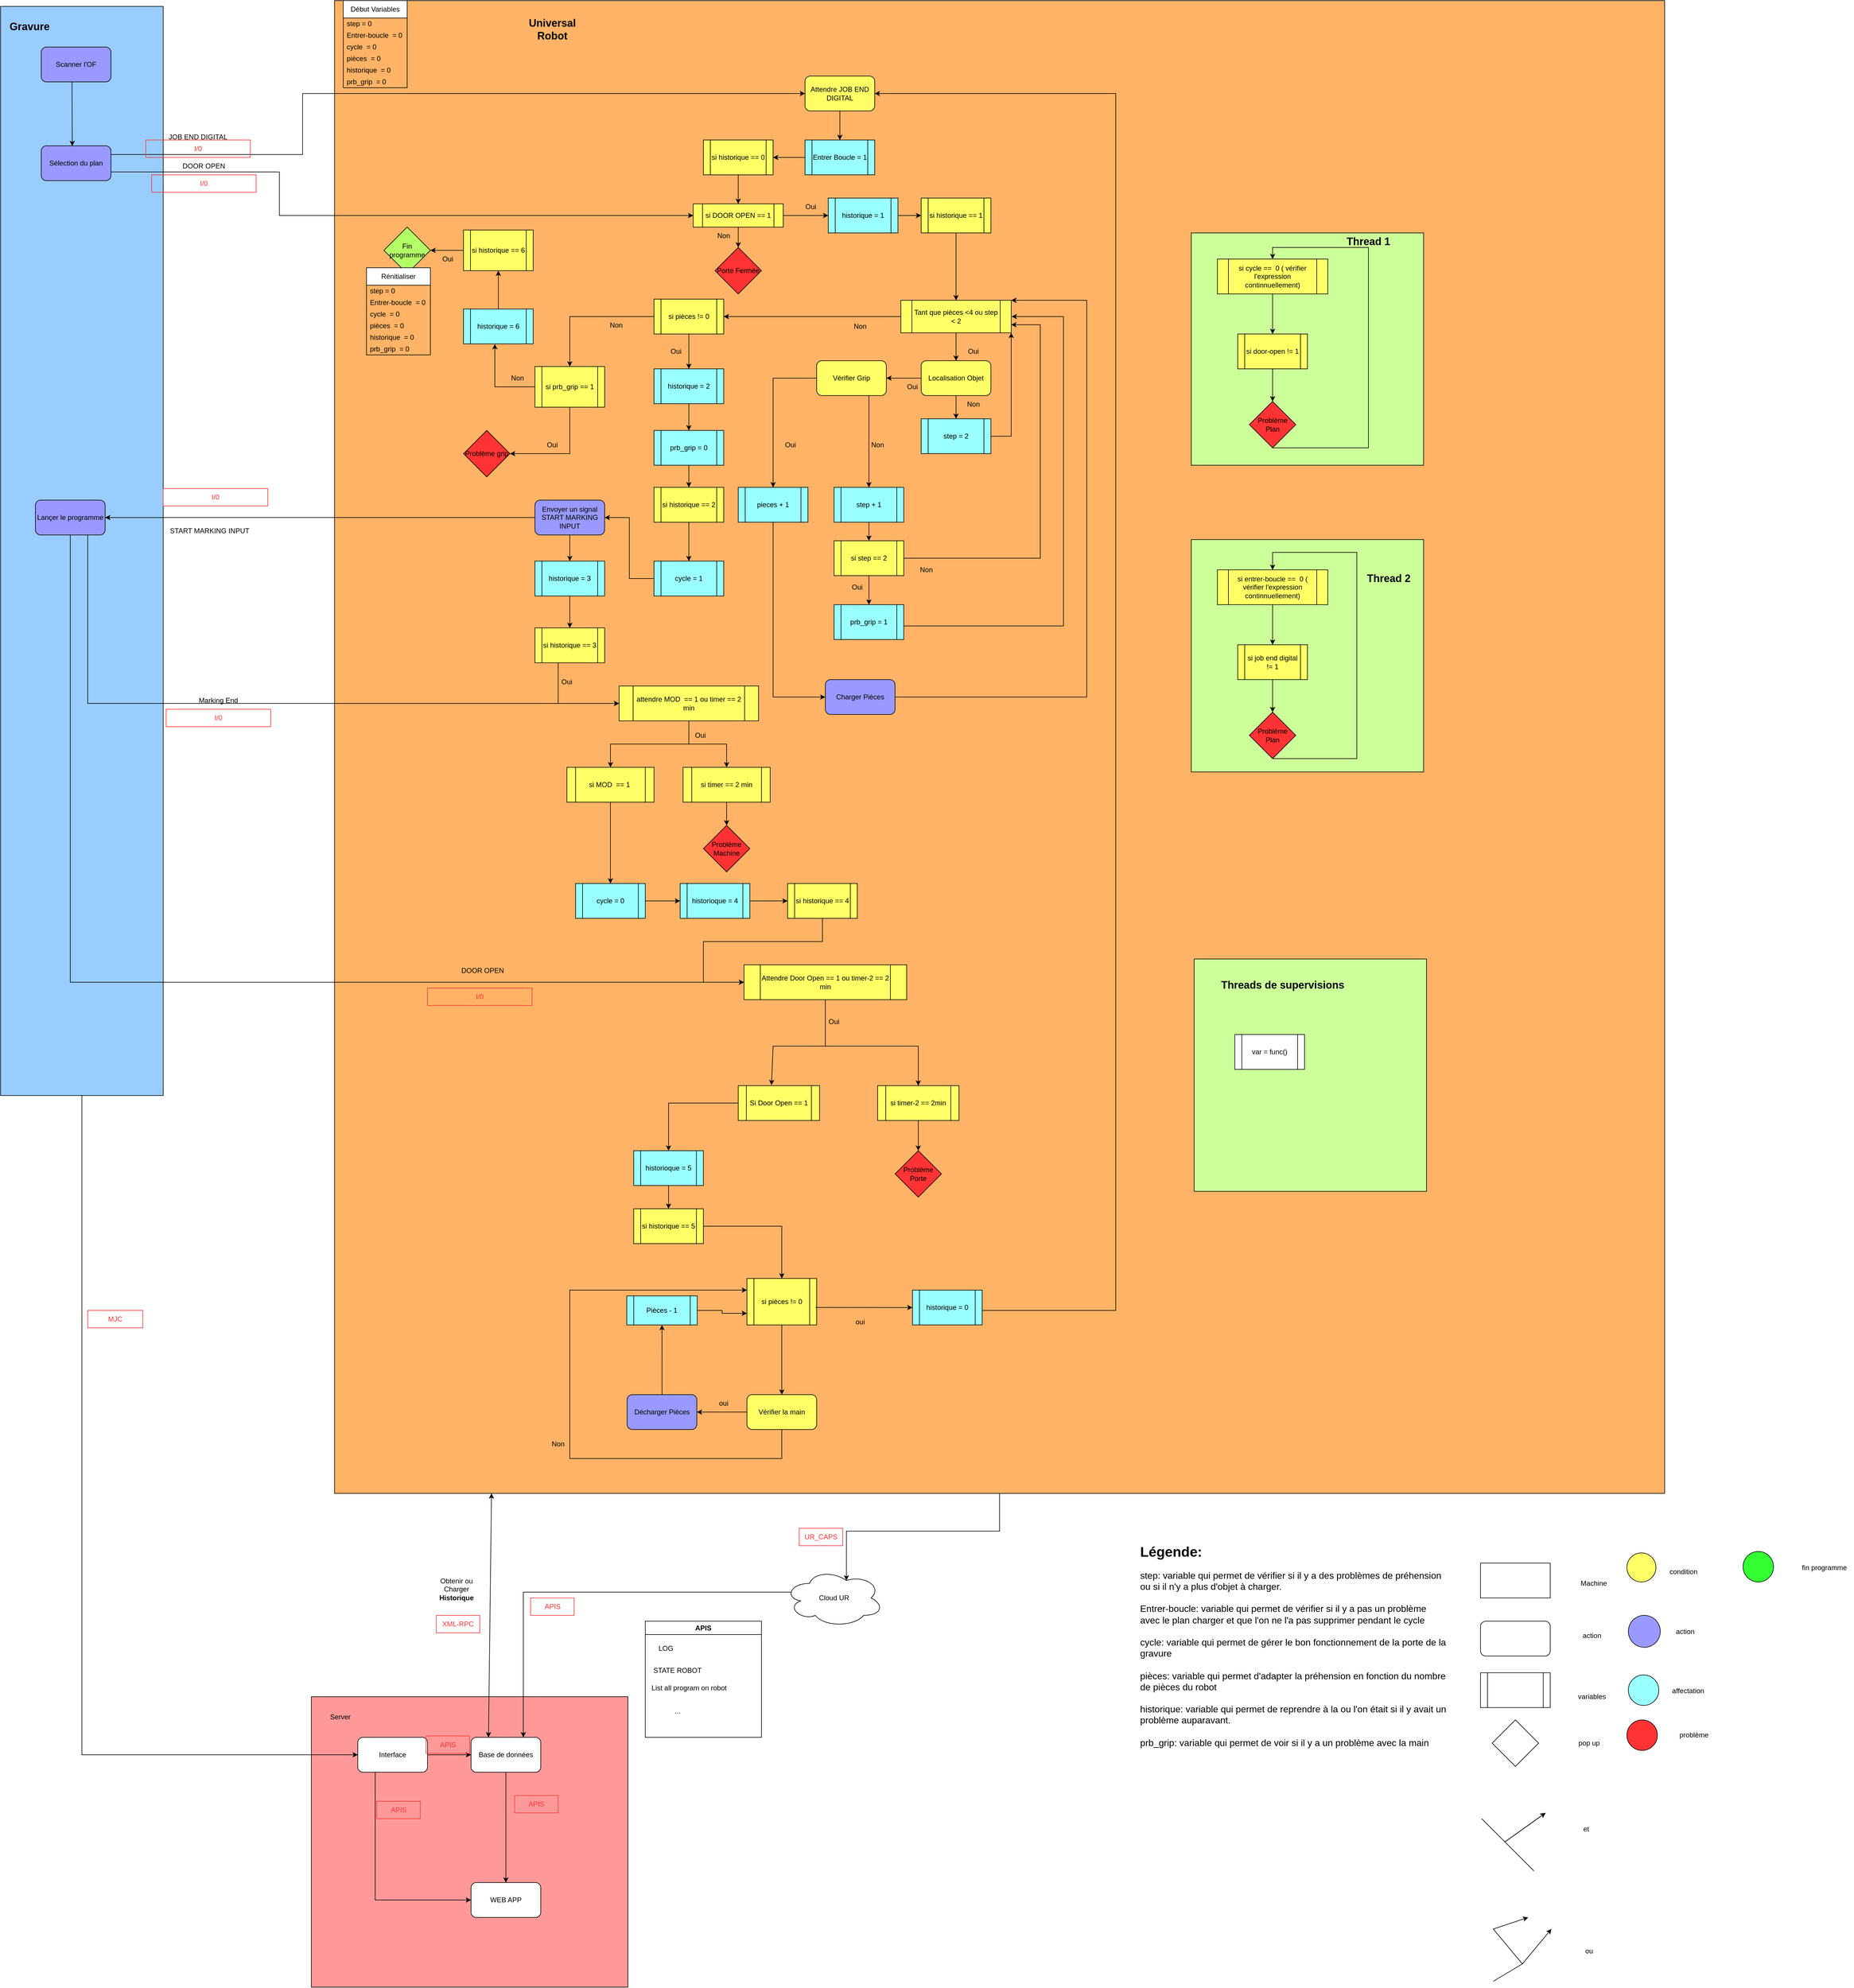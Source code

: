 <mxfile version="24.6.5" type="device">
  <diagram name="Page-1" id="1BtPYzO1yci-DEduA19k">
    <mxGraphModel dx="942" dy="-390" grid="1" gridSize="10" guides="1" tooltips="1" connect="1" arrows="1" fold="1" page="1" pageScale="1" pageWidth="827" pageHeight="1169" math="0" shadow="0">
      <root>
        <mxCell id="0" />
        <mxCell id="1" parent="0" />
        <mxCell id="ZgqGLvBkbjhgaW3PynuQ-133" value="" style="rounded=0;whiteSpace=wrap;html=1;fillColor=#FFB366;" parent="1" vertex="1">
          <mxGeometry x="605" y="1180" width="2290" height="2570" as="geometry" />
        </mxCell>
        <mxCell id="ZgqGLvBkbjhgaW3PynuQ-10" value="" style="rounded=0;whiteSpace=wrap;html=1;fillColor=#FF9999;" parent="1" vertex="1">
          <mxGeometry x="565" y="4100" width="545" height="500" as="geometry" />
        </mxCell>
        <mxCell id="UEb6u8G4VdgvP_9HUcek-119" value="" style="whiteSpace=wrap;html=1;aspect=fixed;fillColor=#CCFF99;" parent="1" vertex="1">
          <mxGeometry x="2080" y="1580" width="400" height="400" as="geometry" />
        </mxCell>
        <mxCell id="5fQPJ5HpNdwUA9Uqw7jV-35" style="edgeStyle=orthogonalEdgeStyle;rounded=0;orthogonalLoop=1;jettySize=auto;html=1;entryX=0;entryY=0.5;entryDx=0;entryDy=0;" parent="1" source="UEb6u8G4VdgvP_9HUcek-76" target="ZgqGLvBkbjhgaW3PynuQ-6" edge="1">
          <mxGeometry relative="1" as="geometry">
            <Array as="points">
              <mxPoint x="170" y="4200" />
            </Array>
          </mxGeometry>
        </mxCell>
        <mxCell id="UEb6u8G4VdgvP_9HUcek-76" value="" style="rounded=0;whiteSpace=wrap;html=1;fillColor=#99CCFF;" parent="1" vertex="1">
          <mxGeometry x="30" y="1190" width="280" height="1875" as="geometry" />
        </mxCell>
        <mxCell id="UEb6u8G4VdgvP_9HUcek-2" value="Scanner l&#39;OF" style="rounded=1;whiteSpace=wrap;html=1;fillColor=#9999FF;" parent="1" vertex="1">
          <mxGeometry x="100" y="1260" width="120" height="60" as="geometry" />
        </mxCell>
        <mxCell id="ZgqGLvBkbjhgaW3PynuQ-61" style="edgeStyle=orthogonalEdgeStyle;rounded=0;orthogonalLoop=1;jettySize=auto;html=1;exitX=1;exitY=0.75;exitDx=0;exitDy=0;entryX=0;entryY=0.5;entryDx=0;entryDy=0;" parent="1" source="UEb6u8G4VdgvP_9HUcek-3" target="ZgqGLvBkbjhgaW3PynuQ-58" edge="1">
          <mxGeometry relative="1" as="geometry">
            <Array as="points">
              <mxPoint x="510" y="1475" />
              <mxPoint x="510" y="1550" />
            </Array>
          </mxGeometry>
        </mxCell>
        <mxCell id="UEb6u8G4VdgvP_9HUcek-3" value="Sélection du plan" style="rounded=1;whiteSpace=wrap;html=1;fillColor=#9999FF;" parent="1" vertex="1">
          <mxGeometry x="100" y="1430" width="120" height="60" as="geometry" />
        </mxCell>
        <mxCell id="2vAFsbcCQUhSMl_J-D13-94" style="edgeStyle=orthogonalEdgeStyle;rounded=0;orthogonalLoop=1;jettySize=auto;html=1;exitX=0.5;exitY=1;exitDx=0;exitDy=0;entryX=0;entryY=0.5;entryDx=0;entryDy=0;" parent="1" source="UEb6u8G4VdgvP_9HUcek-6" target="UEb6u8G4VdgvP_9HUcek-20" edge="1">
          <mxGeometry relative="1" as="geometry" />
        </mxCell>
        <mxCell id="2vAFsbcCQUhSMl_J-D13-95" style="edgeStyle=orthogonalEdgeStyle;rounded=0;orthogonalLoop=1;jettySize=auto;html=1;exitX=0.75;exitY=1;exitDx=0;exitDy=0;entryX=0;entryY=0.5;entryDx=0;entryDy=0;" parent="1" source="UEb6u8G4VdgvP_9HUcek-6" target="UEb6u8G4VdgvP_9HUcek-21" edge="1">
          <mxGeometry relative="1" as="geometry" />
        </mxCell>
        <mxCell id="UEb6u8G4VdgvP_9HUcek-6" value="Lançer le programme" style="rounded=1;whiteSpace=wrap;html=1;fillColor=#9999FF;" parent="1" vertex="1">
          <mxGeometry x="90" y="2040" width="120" height="60" as="geometry" />
        </mxCell>
        <mxCell id="UEb6u8G4VdgvP_9HUcek-20" value="Attendre Door Open == 1 ou timer-2 == 2 min" style="shape=process;whiteSpace=wrap;html=1;backgroundOutline=1;fillColor=#FFFF66;" parent="1" vertex="1">
          <mxGeometry x="1310" y="2840" width="280" height="60" as="geometry" />
        </mxCell>
        <mxCell id="ZgqGLvBkbjhgaW3PynuQ-118" style="edgeStyle=orthogonalEdgeStyle;rounded=0;orthogonalLoop=1;jettySize=auto;html=1;entryX=0.5;entryY=0;entryDx=0;entryDy=0;" parent="1" source="UEb6u8G4VdgvP_9HUcek-21" target="UEb6u8G4VdgvP_9HUcek-51" edge="1">
          <mxGeometry relative="1" as="geometry">
            <Array as="points">
              <mxPoint x="1215" y="2460" />
              <mxPoint x="1080" y="2460" />
            </Array>
          </mxGeometry>
        </mxCell>
        <mxCell id="ZgqGLvBkbjhgaW3PynuQ-119" style="edgeStyle=orthogonalEdgeStyle;rounded=0;orthogonalLoop=1;jettySize=auto;html=1;entryX=0.5;entryY=0;entryDx=0;entryDy=0;" parent="1" source="UEb6u8G4VdgvP_9HUcek-21" target="UEb6u8G4VdgvP_9HUcek-52" edge="1">
          <mxGeometry relative="1" as="geometry" />
        </mxCell>
        <mxCell id="UEb6u8G4VdgvP_9HUcek-21" value="attendre MOD&amp;nbsp; == 1 ou timer == 2 min" style="shape=process;whiteSpace=wrap;html=1;backgroundOutline=1;fillColor=#FFFF66;" parent="1" vertex="1">
          <mxGeometry x="1095" y="2360" width="240" height="60" as="geometry" />
        </mxCell>
        <mxCell id="kwA6mH4c79ZfseIyifnR-3" style="edgeStyle=orthogonalEdgeStyle;rounded=0;orthogonalLoop=1;jettySize=auto;html=1;" parent="1" source="UEb6u8G4VdgvP_9HUcek-23" target="UEb6u8G4VdgvP_9HUcek-25" edge="1">
          <mxGeometry relative="1" as="geometry" />
        </mxCell>
        <mxCell id="UEb6u8G4VdgvP_9HUcek-23" value="si pièces != 0" style="shape=process;whiteSpace=wrap;html=1;backgroundOutline=1;fillColor=#FFFF66;" parent="1" vertex="1">
          <mxGeometry x="1315" y="3380" width="120" height="80" as="geometry" />
        </mxCell>
        <mxCell id="kwA6mH4c79ZfseIyifnR-6" style="edgeStyle=orthogonalEdgeStyle;rounded=0;orthogonalLoop=1;jettySize=auto;html=1;entryX=1;entryY=0.5;entryDx=0;entryDy=0;" parent="1" source="UEb6u8G4VdgvP_9HUcek-25" target="kwA6mH4c79ZfseIyifnR-4" edge="1">
          <mxGeometry relative="1" as="geometry" />
        </mxCell>
        <mxCell id="kwA6mH4c79ZfseIyifnR-9" style="edgeStyle=orthogonalEdgeStyle;rounded=0;orthogonalLoop=1;jettySize=auto;html=1;entryX=0;entryY=0.25;entryDx=0;entryDy=0;" parent="1" source="UEb6u8G4VdgvP_9HUcek-25" target="UEb6u8G4VdgvP_9HUcek-23" edge="1">
          <mxGeometry relative="1" as="geometry">
            <Array as="points">
              <mxPoint x="1375" y="3690" />
              <mxPoint x="1010" y="3690" />
              <mxPoint x="1010" y="3400" />
            </Array>
          </mxGeometry>
        </mxCell>
        <mxCell id="UEb6u8G4VdgvP_9HUcek-25" value="Vérifier la main" style="rounded=1;whiteSpace=wrap;html=1;fillColor=#FFFF66;" parent="1" vertex="1">
          <mxGeometry x="1315" y="3580" width="120" height="60" as="geometry" />
        </mxCell>
        <mxCell id="UEb6u8G4VdgvP_9HUcek-26" value="" style="endArrow=classic;html=1;rounded=0;entryX=0.445;entryY=0.007;entryDx=0;entryDy=0;entryPerimeter=0;" parent="1" target="UEb6u8G4VdgvP_9HUcek-3" edge="1">
          <mxGeometry width="50" height="50" relative="1" as="geometry">
            <mxPoint x="153" y="1320" as="sourcePoint" />
            <mxPoint x="620" y="1430" as="targetPoint" />
          </mxGeometry>
        </mxCell>
        <mxCell id="2vAFsbcCQUhSMl_J-D13-59" style="edgeStyle=orthogonalEdgeStyle;rounded=0;orthogonalLoop=1;jettySize=auto;html=1;exitX=0.5;exitY=1;exitDx=0;exitDy=0;" parent="1" source="UEb6u8G4VdgvP_9HUcek-51" target="2vAFsbcCQUhSMl_J-D13-57" edge="1">
          <mxGeometry relative="1" as="geometry" />
        </mxCell>
        <mxCell id="UEb6u8G4VdgvP_9HUcek-51" value="si MOD&amp;nbsp; == 1&amp;nbsp;" style="shape=process;whiteSpace=wrap;html=1;backgroundOutline=1;fillColor=#FFFF66;" parent="1" vertex="1">
          <mxGeometry x="1005" y="2500" width="150" height="60" as="geometry" />
        </mxCell>
        <mxCell id="UEb6u8G4VdgvP_9HUcek-52" value="si timer == 2 min" style="shape=process;whiteSpace=wrap;html=1;backgroundOutline=1;fillColor=#FFFF66;" parent="1" vertex="1">
          <mxGeometry x="1205" y="2500" width="150" height="60" as="geometry" />
        </mxCell>
        <mxCell id="2vAFsbcCQUhSMl_J-D13-105" style="edgeStyle=orthogonalEdgeStyle;rounded=0;orthogonalLoop=1;jettySize=auto;html=1;entryX=0.5;entryY=0;entryDx=0;entryDy=0;" parent="1" source="UEb6u8G4VdgvP_9HUcek-53" target="2vAFsbcCQUhSMl_J-D13-103" edge="1">
          <mxGeometry relative="1" as="geometry" />
        </mxCell>
        <mxCell id="UEb6u8G4VdgvP_9HUcek-53" value="Si Door Open == 1" style="shape=process;whiteSpace=wrap;html=1;backgroundOutline=1;fillColor=#FFFF66;" parent="1" vertex="1">
          <mxGeometry x="1300" y="3048" width="140" height="60" as="geometry" />
        </mxCell>
        <mxCell id="UEb6u8G4VdgvP_9HUcek-54" value="si timer-2 == 2min" style="shape=process;whiteSpace=wrap;html=1;backgroundOutline=1;fillColor=#FFFF66;" parent="1" vertex="1">
          <mxGeometry x="1540" y="3048" width="140" height="60" as="geometry" />
        </mxCell>
        <mxCell id="UEb6u8G4VdgvP_9HUcek-59" value="" style="endArrow=classic;html=1;rounded=0;exitX=0.5;exitY=1;exitDx=0;exitDy=0;entryX=0.409;entryY=-0.016;entryDx=0;entryDy=0;entryPerimeter=0;" parent="1" source="UEb6u8G4VdgvP_9HUcek-20" target="UEb6u8G4VdgvP_9HUcek-53" edge="1">
          <mxGeometry width="50" height="50" relative="1" as="geometry">
            <mxPoint x="1310" y="3130" as="sourcePoint" />
            <mxPoint x="1360" y="3080" as="targetPoint" />
            <Array as="points">
              <mxPoint x="1450" y="2980" />
              <mxPoint x="1360" y="2980" />
            </Array>
          </mxGeometry>
        </mxCell>
        <mxCell id="UEb6u8G4VdgvP_9HUcek-60" value="" style="endArrow=classic;html=1;rounded=0;entryX=0.5;entryY=0;entryDx=0;entryDy=0;exitX=0.5;exitY=1;exitDx=0;exitDy=0;" parent="1" source="UEb6u8G4VdgvP_9HUcek-20" target="UEb6u8G4VdgvP_9HUcek-54" edge="1">
          <mxGeometry width="50" height="50" relative="1" as="geometry">
            <mxPoint x="1310" y="3240" as="sourcePoint" />
            <mxPoint x="1360" y="3190" as="targetPoint" />
            <Array as="points">
              <mxPoint x="1450" y="2980" />
              <mxPoint x="1610" y="2980" />
            </Array>
          </mxGeometry>
        </mxCell>
        <mxCell id="UEb6u8G4VdgvP_9HUcek-61" value="Problème Machine" style="rhombus;whiteSpace=wrap;html=1;fillColor=#FF3333;" parent="1" vertex="1">
          <mxGeometry x="1240" y="2600" width="80" height="80" as="geometry" />
        </mxCell>
        <mxCell id="UEb6u8G4VdgvP_9HUcek-62" value="Problème Porte" style="rhombus;whiteSpace=wrap;html=1;fillColor=#FF3333;" parent="1" vertex="1">
          <mxGeometry x="1570" y="3160" width="80" height="80" as="geometry" />
        </mxCell>
        <mxCell id="UEb6u8G4VdgvP_9HUcek-64" value="" style="endArrow=classic;html=1;rounded=0;exitX=0.5;exitY=1;exitDx=0;exitDy=0;entryX=0.5;entryY=0;entryDx=0;entryDy=0;" parent="1" source="UEb6u8G4VdgvP_9HUcek-52" target="UEb6u8G4VdgvP_9HUcek-61" edge="1">
          <mxGeometry width="50" height="50" relative="1" as="geometry">
            <mxPoint x="1485" y="2650" as="sourcePoint" />
            <mxPoint x="1535" y="2600" as="targetPoint" />
          </mxGeometry>
        </mxCell>
        <mxCell id="UEb6u8G4VdgvP_9HUcek-65" value="" style="endArrow=classic;html=1;rounded=0;exitX=0.5;exitY=1;exitDx=0;exitDy=0;entryX=0.5;entryY=0;entryDx=0;entryDy=0;" parent="1" source="UEb6u8G4VdgvP_9HUcek-54" target="UEb6u8G4VdgvP_9HUcek-62" edge="1">
          <mxGeometry width="50" height="50" relative="1" as="geometry">
            <mxPoint x="1310" y="3190" as="sourcePoint" />
            <mxPoint x="1360" y="3140" as="targetPoint" />
          </mxGeometry>
        </mxCell>
        <mxCell id="UEb6u8G4VdgvP_9HUcek-77" value="&lt;b&gt;&lt;font style=&quot;font-size: 18px;&quot;&gt;Gravure&lt;/font&gt;&lt;/b&gt;" style="text;html=1;align=center;verticalAlign=middle;whiteSpace=wrap;rounded=0;" parent="1" vertex="1">
          <mxGeometry x="50" y="1210" width="60" height="30" as="geometry" />
        </mxCell>
        <mxCell id="UEb6u8G4VdgvP_9HUcek-79" value="&lt;b&gt;&lt;font style=&quot;font-size: 18px;&quot;&gt;Universal Robot&lt;/font&gt;&lt;/b&gt;" style="text;html=1;align=center;verticalAlign=middle;whiteSpace=wrap;rounded=0;" parent="1" vertex="1">
          <mxGeometry x="950" y="1215" width="60" height="30" as="geometry" />
        </mxCell>
        <mxCell id="UEb6u8G4VdgvP_9HUcek-88" value="Début Variables" style="swimlane;fontStyle=0;childLayout=stackLayout;horizontal=1;startSize=30;horizontalStack=0;resizeParent=1;resizeParentMax=0;resizeLast=0;collapsible=1;marginBottom=0;whiteSpace=wrap;html=1;" parent="1" vertex="1">
          <mxGeometry x="620" y="1180" width="110" height="150" as="geometry" />
        </mxCell>
        <mxCell id="UEb6u8G4VdgvP_9HUcek-89" value="step = 0" style="text;strokeColor=none;fillColor=none;align=left;verticalAlign=middle;spacingLeft=4;spacingRight=4;overflow=hidden;points=[[0,0.5],[1,0.5]];portConstraint=eastwest;rotatable=0;whiteSpace=wrap;html=1;" parent="UEb6u8G4VdgvP_9HUcek-88" vertex="1">
          <mxGeometry y="30" width="110" height="20" as="geometry" />
        </mxCell>
        <mxCell id="UEb6u8G4VdgvP_9HUcek-90" value="Entrer-boucle&amp;nbsp; = 0" style="text;strokeColor=none;fillColor=none;align=left;verticalAlign=middle;spacingLeft=4;spacingRight=4;overflow=hidden;points=[[0,0.5],[1,0.5]];portConstraint=eastwest;rotatable=0;whiteSpace=wrap;html=1;" parent="UEb6u8G4VdgvP_9HUcek-88" vertex="1">
          <mxGeometry y="50" width="110" height="20" as="geometry" />
        </mxCell>
        <mxCell id="UEb6u8G4VdgvP_9HUcek-98" value="cycle&amp;nbsp; = 0" style="text;strokeColor=none;fillColor=none;align=left;verticalAlign=middle;spacingLeft=4;spacingRight=4;overflow=hidden;points=[[0,0.5],[1,0.5]];portConstraint=eastwest;rotatable=0;whiteSpace=wrap;html=1;" parent="UEb6u8G4VdgvP_9HUcek-88" vertex="1">
          <mxGeometry y="70" width="110" height="20" as="geometry" />
        </mxCell>
        <mxCell id="UEb6u8G4VdgvP_9HUcek-91" value="pièces&amp;nbsp; = 0" style="text;strokeColor=none;fillColor=none;align=left;verticalAlign=middle;spacingLeft=4;spacingRight=4;overflow=hidden;points=[[0,0.5],[1,0.5]];portConstraint=eastwest;rotatable=0;whiteSpace=wrap;html=1;" parent="UEb6u8G4VdgvP_9HUcek-88" vertex="1">
          <mxGeometry y="90" width="110" height="20" as="geometry" />
        </mxCell>
        <mxCell id="2vAFsbcCQUhSMl_J-D13-6" value="historique&amp;nbsp; = 0" style="text;strokeColor=none;fillColor=none;align=left;verticalAlign=middle;spacingLeft=4;spacingRight=4;overflow=hidden;points=[[0,0.5],[1,0.5]];portConstraint=eastwest;rotatable=0;whiteSpace=wrap;html=1;" parent="UEb6u8G4VdgvP_9HUcek-88" vertex="1">
          <mxGeometry y="110" width="110" height="20" as="geometry" />
        </mxCell>
        <mxCell id="5fQPJ5HpNdwUA9Uqw7jV-7" value="prb_grip&amp;nbsp; = 0" style="text;strokeColor=none;fillColor=none;align=left;verticalAlign=middle;spacingLeft=4;spacingRight=4;overflow=hidden;points=[[0,0.5],[1,0.5]];portConstraint=eastwest;rotatable=0;whiteSpace=wrap;html=1;" parent="UEb6u8G4VdgvP_9HUcek-88" vertex="1">
          <mxGeometry y="130" width="110" height="20" as="geometry" />
        </mxCell>
        <mxCell id="UEb6u8G4VdgvP_9HUcek-103" value="oui" style="text;html=1;align=center;verticalAlign=middle;whiteSpace=wrap;rounded=0;" parent="1" vertex="1">
          <mxGeometry x="1480" y="3440" width="60" height="30" as="geometry" />
        </mxCell>
        <mxCell id="UEb6u8G4VdgvP_9HUcek-120" value="si cycle ==&amp;nbsp; 0 ( vérifier l&#39;expression continnuellement)" style="shape=process;whiteSpace=wrap;html=1;backgroundOutline=1;fillColor=#FFFF66;" parent="1" vertex="1">
          <mxGeometry x="2125" y="1625" width="190" height="60" as="geometry" />
        </mxCell>
        <mxCell id="UEb6u8G4VdgvP_9HUcek-121" value="si door-open != 1" style="shape=process;whiteSpace=wrap;html=1;backgroundOutline=1;fillColor=#FFFF66;" parent="1" vertex="1">
          <mxGeometry x="2160" y="1754" width="120" height="60" as="geometry" />
        </mxCell>
        <mxCell id="UEb6u8G4VdgvP_9HUcek-124" style="edgeStyle=orthogonalEdgeStyle;rounded=0;orthogonalLoop=1;jettySize=auto;html=1;exitX=0.5;exitY=1;exitDx=0;exitDy=0;entryX=0.5;entryY=0;entryDx=0;entryDy=0;" parent="1" source="UEb6u8G4VdgvP_9HUcek-122" target="UEb6u8G4VdgvP_9HUcek-120" edge="1">
          <mxGeometry relative="1" as="geometry">
            <Array as="points">
              <mxPoint x="2385" y="1950" />
              <mxPoint x="2385" y="1605" />
              <mxPoint x="2220" y="1605" />
            </Array>
          </mxGeometry>
        </mxCell>
        <mxCell id="UEb6u8G4VdgvP_9HUcek-122" value="Problème Plan" style="rhombus;whiteSpace=wrap;html=1;fillColor=#FF3333;" parent="1" vertex="1">
          <mxGeometry x="2180" y="1870" width="80" height="80" as="geometry" />
        </mxCell>
        <mxCell id="UEb6u8G4VdgvP_9HUcek-125" value="" style="endArrow=classic;html=1;rounded=0;entryX=0.5;entryY=0;entryDx=0;entryDy=0;exitX=0.5;exitY=1;exitDx=0;exitDy=0;" parent="1" source="UEb6u8G4VdgvP_9HUcek-120" target="UEb6u8G4VdgvP_9HUcek-121" edge="1">
          <mxGeometry width="50" height="50" relative="1" as="geometry">
            <mxPoint x="2215" y="1790" as="sourcePoint" />
            <mxPoint x="2265" y="1740" as="targetPoint" />
          </mxGeometry>
        </mxCell>
        <mxCell id="UEb6u8G4VdgvP_9HUcek-126" value="" style="endArrow=classic;html=1;rounded=0;entryX=0.5;entryY=0;entryDx=0;entryDy=0;exitX=0.5;exitY=1;exitDx=0;exitDy=0;" parent="1" source="UEb6u8G4VdgvP_9HUcek-121" target="UEb6u8G4VdgvP_9HUcek-122" edge="1">
          <mxGeometry width="50" height="50" relative="1" as="geometry">
            <mxPoint x="2215" y="1790" as="sourcePoint" />
            <mxPoint x="2265" y="1740" as="targetPoint" />
          </mxGeometry>
        </mxCell>
        <mxCell id="UEb6u8G4VdgvP_9HUcek-127" value="&lt;font style=&quot;font-size: 18px;&quot;&gt;&lt;b&gt;Thread 1&lt;/b&gt;&lt;/font&gt;" style="text;html=1;align=center;verticalAlign=middle;whiteSpace=wrap;rounded=0;" parent="1" vertex="1">
          <mxGeometry x="2335" y="1580" width="100" height="30" as="geometry" />
        </mxCell>
        <mxCell id="UEb6u8G4VdgvP_9HUcek-128" value="" style="whiteSpace=wrap;html=1;aspect=fixed;fillColor=#CCFF99;" parent="1" vertex="1">
          <mxGeometry x="2080" y="2108" width="400" height="400" as="geometry" />
        </mxCell>
        <mxCell id="UEb6u8G4VdgvP_9HUcek-129" value="&lt;font style=&quot;font-size: 18px;&quot;&gt;&lt;b&gt;Thread 2&lt;/b&gt;&lt;/font&gt;" style="text;html=1;align=center;verticalAlign=middle;whiteSpace=wrap;rounded=0;" parent="1" vertex="1">
          <mxGeometry x="2370" y="2160" width="100" height="30" as="geometry" />
        </mxCell>
        <mxCell id="UEb6u8G4VdgvP_9HUcek-130" value="si entrer-boucle ==&amp;nbsp; 0 ( vérifier l&#39;expression continnuellement)" style="shape=process;whiteSpace=wrap;html=1;backgroundOutline=1;fillColor=#FFFF66;" parent="1" vertex="1">
          <mxGeometry x="2125" y="2160" width="190" height="60" as="geometry" />
        </mxCell>
        <mxCell id="UEb6u8G4VdgvP_9HUcek-131" value="si job end digital != 1" style="shape=process;whiteSpace=wrap;html=1;backgroundOutline=1;fillColor=#FFFF66;" parent="1" vertex="1">
          <mxGeometry x="2160" y="2289" width="120" height="60" as="geometry" />
        </mxCell>
        <mxCell id="UEb6u8G4VdgvP_9HUcek-132" value="Problème Plan" style="rhombus;whiteSpace=wrap;html=1;fillColor=#FF3333;" parent="1" vertex="1">
          <mxGeometry x="2180" y="2405" width="80" height="80" as="geometry" />
        </mxCell>
        <mxCell id="UEb6u8G4VdgvP_9HUcek-134" value="" style="endArrow=classic;html=1;rounded=0;entryX=0.5;entryY=0;entryDx=0;entryDy=0;exitX=0.5;exitY=1;exitDx=0;exitDy=0;" parent="1" source="UEb6u8G4VdgvP_9HUcek-131" target="UEb6u8G4VdgvP_9HUcek-132" edge="1">
          <mxGeometry width="50" height="50" relative="1" as="geometry">
            <mxPoint x="2215" y="2510" as="sourcePoint" />
            <mxPoint x="2265" y="2460" as="targetPoint" />
          </mxGeometry>
        </mxCell>
        <mxCell id="UEb6u8G4VdgvP_9HUcek-135" value="" style="endArrow=classic;html=1;rounded=0;entryX=0.5;entryY=0;entryDx=0;entryDy=0;exitX=0.5;exitY=1;exitDx=0;exitDy=0;" parent="1" source="UEb6u8G4VdgvP_9HUcek-130" target="UEb6u8G4VdgvP_9HUcek-131" edge="1">
          <mxGeometry width="50" height="50" relative="1" as="geometry">
            <mxPoint x="2215" y="2510" as="sourcePoint" />
            <mxPoint x="2265" y="2460" as="targetPoint" />
          </mxGeometry>
        </mxCell>
        <mxCell id="UEb6u8G4VdgvP_9HUcek-136" value="" style="endArrow=classic;html=1;rounded=0;exitX=0.5;exitY=1;exitDx=0;exitDy=0;entryX=0.5;entryY=0;entryDx=0;entryDy=0;" parent="1" source="UEb6u8G4VdgvP_9HUcek-132" target="UEb6u8G4VdgvP_9HUcek-130" edge="1">
          <mxGeometry width="50" height="50" relative="1" as="geometry">
            <mxPoint x="2215" y="2510" as="sourcePoint" />
            <mxPoint x="2265" y="2460" as="targetPoint" />
            <Array as="points">
              <mxPoint x="2365" y="2485" />
              <mxPoint x="2365" y="2130" />
              <mxPoint x="2220" y="2130" />
            </Array>
          </mxGeometry>
        </mxCell>
        <mxCell id="UEb6u8G4VdgvP_9HUcek-137" value="JOB END DIGITAL" style="text;html=1;align=center;verticalAlign=middle;whiteSpace=wrap;rounded=0;" parent="1" vertex="1">
          <mxGeometry x="280" y="1400" width="180" height="30" as="geometry" />
        </mxCell>
        <mxCell id="UEb6u8G4VdgvP_9HUcek-138" value="DOOR&lt;span style=&quot;color: rgba(0, 0, 0, 0); font-family: monospace; font-size: 0px; text-align: start; text-wrap: nowrap;&quot;&gt;%3CmxGraphModel%3E%3Croot%3E%3CmxCell%20id%3D%220%22%2F%3E%3CmxCell%20id%3D%221%22%20parent%3D%220%22%2F%3E%3CmxCell%20id%3D%222%22%20value%3D%22JOB%20END%20DIGITAL%22%20style%3D%22text%3Bhtml%3D1%3Balign%3Dcenter%3BverticalAlign%3Dmiddle%3BwhiteSpace%3Dwrap%3Brounded%3D0%3B%22%20vertex%3D%221%22%20parent%3D%221%22%3E%3CmxGeometry%20x%3D%22290%22%20y%3D%221490%22%20width%3D%22180%22%20height%3D%2230%22%20as%3D%22geometry%22%2F%3E%3C%2FmxCell%3E%3C%2Froot%3E%3C%2FmxGraphModel%3E&lt;/span&gt;&amp;nbsp;OPEN" style="text;html=1;align=center;verticalAlign=middle;whiteSpace=wrap;rounded=0;" parent="1" vertex="1">
          <mxGeometry x="290" y="1450" width="180" height="30" as="geometry" />
        </mxCell>
        <mxCell id="UEb6u8G4VdgvP_9HUcek-139" value="DOOR&lt;span style=&quot;color: rgba(0, 0, 0, 0); font-family: monospace; font-size: 0px; text-align: start; text-wrap: nowrap;&quot;&gt;%3CmxGraphModel%3E%3Croot%3E%3CmxCell%20id%3D%220%22%2F%3E%3CmxCell%20id%3D%221%22%20parent%3D%220%22%2F%3E%3CmxCell%20id%3D%222%22%20value%3D%22JOB%20END%20DIGITAL%22%20style%3D%22text%3Bhtml%3D1%3Balign%3Dcenter%3BverticalAlign%3Dmiddle%3BwhiteSpace%3Dwrap%3Brounded%3D0%3B%22%20vertex%3D%221%22%20parent%3D%221%22%3E%3CmxGeometry%20x%3D%22290%22%20y%3D%221490%22%20width%3D%22180%22%20height%3D%2230%22%20as%3D%22geometry%22%2F%3E%3C%2FmxCell%3E%3C%2Froot%3E%3C%2FmxGraphModel%3E&lt;/span&gt;&amp;nbsp;OPEN" style="text;html=1;align=center;verticalAlign=middle;whiteSpace=wrap;rounded=0;" parent="1" vertex="1">
          <mxGeometry x="770" y="2830" width="180" height="40" as="geometry" />
        </mxCell>
        <mxCell id="UEb6u8G4VdgvP_9HUcek-140" value="Marking End" style="text;html=1;align=center;verticalAlign=middle;whiteSpace=wrap;rounded=0;" parent="1" vertex="1">
          <mxGeometry x="315" y="2370" width="180" height="30" as="geometry" />
        </mxCell>
        <mxCell id="UEb6u8G4VdgvP_9HUcek-141" value="START MARKING INPUT" style="text;html=1;align=center;verticalAlign=middle;whiteSpace=wrap;rounded=0;" parent="1" vertex="1">
          <mxGeometry x="300" y="2078" width="180" height="30" as="geometry" />
        </mxCell>
        <mxCell id="UEb6u8G4VdgvP_9HUcek-142" value="&lt;font color=&quot;#ff3333&quot;&gt;I/0&lt;/font&gt;" style="text;html=1;align=center;verticalAlign=middle;whiteSpace=wrap;rounded=0;strokeColor=#FF3333;" parent="1" vertex="1">
          <mxGeometry x="310" y="2020" width="180" height="30" as="geometry" />
        </mxCell>
        <mxCell id="UEb6u8G4VdgvP_9HUcek-143" value="&lt;font color=&quot;#ff3333&quot;&gt;I/0&lt;/font&gt;" style="text;html=1;align=center;verticalAlign=middle;whiteSpace=wrap;rounded=0;strokeColor=#FF3333;" parent="1" vertex="1">
          <mxGeometry x="765" y="2880" width="180" height="30" as="geometry" />
        </mxCell>
        <mxCell id="UEb6u8G4VdgvP_9HUcek-145" value="&lt;font color=&quot;#ff3333&quot;&gt;I/0&lt;/font&gt;" style="text;html=1;align=center;verticalAlign=middle;whiteSpace=wrap;rounded=0;strokeColor=#FF3333;" parent="1" vertex="1">
          <mxGeometry x="315" y="2400" width="180" height="30" as="geometry" />
        </mxCell>
        <mxCell id="UEb6u8G4VdgvP_9HUcek-146" value="&lt;font color=&quot;#ff3333&quot;&gt;I/0&lt;/font&gt;" style="text;html=1;align=center;verticalAlign=middle;whiteSpace=wrap;rounded=0;strokeColor=#FF3333;" parent="1" vertex="1">
          <mxGeometry x="290" y="1480" width="180" height="30" as="geometry" />
        </mxCell>
        <mxCell id="UEb6u8G4VdgvP_9HUcek-148" value="" style="endArrow=classic;html=1;rounded=0;exitX=1;exitY=0.25;exitDx=0;exitDy=0;" parent="1" source="UEb6u8G4VdgvP_9HUcek-3" target="ZgqGLvBkbjhgaW3PynuQ-55" edge="1">
          <mxGeometry width="50" height="50" relative="1" as="geometry">
            <mxPoint x="540" y="1450" as="sourcePoint" />
            <mxPoint x="990" y="1340" as="targetPoint" />
            <Array as="points">
              <mxPoint x="550" y="1445" />
              <mxPoint x="550" y="1340" />
            </Array>
          </mxGeometry>
        </mxCell>
        <mxCell id="UEb6u8G4VdgvP_9HUcek-150" value="&lt;font color=&quot;#ff3333&quot;&gt;I/0&lt;/font&gt;" style="text;html=1;align=center;verticalAlign=middle;whiteSpace=wrap;rounded=0;strokeColor=#FF3333;" parent="1" vertex="1">
          <mxGeometry x="280" y="1420" width="180" height="30" as="geometry" />
        </mxCell>
        <mxCell id="2vAFsbcCQUhSMl_J-D13-27" style="edgeStyle=orthogonalEdgeStyle;rounded=0;orthogonalLoop=1;jettySize=auto;html=1;exitX=1;exitY=0.5;exitDx=0;exitDy=0;entryX=0.5;entryY=0;entryDx=0;entryDy=0;" parent="1" source="2vAFsbcCQUhSMl_J-D13-104" target="UEb6u8G4VdgvP_9HUcek-23" edge="1">
          <mxGeometry relative="1" as="geometry">
            <mxPoint x="1370" y="3270" as="sourcePoint" />
            <mxPoint x="1370" y="3380" as="targetPoint" />
          </mxGeometry>
        </mxCell>
        <mxCell id="ZgqGLvBkbjhgaW3PynuQ-120" style="edgeStyle=orthogonalEdgeStyle;rounded=0;orthogonalLoop=1;jettySize=auto;html=1;entryX=0;entryY=0.5;entryDx=0;entryDy=0;" parent="1" source="2vAFsbcCQUhSMl_J-D13-30" target="UEb6u8G4VdgvP_9HUcek-21" edge="1">
          <mxGeometry relative="1" as="geometry">
            <Array as="points">
              <mxPoint x="990" y="2390" />
            </Array>
          </mxGeometry>
        </mxCell>
        <mxCell id="2vAFsbcCQUhSMl_J-D13-30" value="si historique == 3" style="shape=process;whiteSpace=wrap;html=1;backgroundOutline=1;fillColor=#FFFF66;" parent="1" vertex="1">
          <mxGeometry x="950" y="2260" width="120" height="60" as="geometry" />
        </mxCell>
        <mxCell id="2vAFsbcCQUhSMl_J-D13-60" style="edgeStyle=orthogonalEdgeStyle;rounded=0;orthogonalLoop=1;jettySize=auto;html=1;entryX=0;entryY=0.5;entryDx=0;entryDy=0;" parent="1" source="2vAFsbcCQUhSMl_J-D13-57" target="2vAFsbcCQUhSMl_J-D13-58" edge="1">
          <mxGeometry relative="1" as="geometry" />
        </mxCell>
        <mxCell id="2vAFsbcCQUhSMl_J-D13-57" value="cycle = 0" style="shape=process;whiteSpace=wrap;html=1;backgroundOutline=1;fillColor=#99FFFF;" parent="1" vertex="1">
          <mxGeometry x="1020" y="2700" width="120" height="60" as="geometry" />
        </mxCell>
        <mxCell id="2vAFsbcCQUhSMl_J-D13-100" style="edgeStyle=orthogonalEdgeStyle;rounded=0;orthogonalLoop=1;jettySize=auto;html=1;exitX=1;exitY=0.5;exitDx=0;exitDy=0;entryX=0;entryY=0.5;entryDx=0;entryDy=0;" parent="1" source="2vAFsbcCQUhSMl_J-D13-58" target="2vAFsbcCQUhSMl_J-D13-99" edge="1">
          <mxGeometry relative="1" as="geometry" />
        </mxCell>
        <mxCell id="2vAFsbcCQUhSMl_J-D13-58" value="historioque = 4" style="shape=process;whiteSpace=wrap;html=1;backgroundOutline=1;fillColor=#99FFFF;" parent="1" vertex="1">
          <mxGeometry x="1200" y="2700" width="120" height="60" as="geometry" />
        </mxCell>
        <mxCell id="ZgqGLvBkbjhgaW3PynuQ-123" style="edgeStyle=orthogonalEdgeStyle;rounded=0;orthogonalLoop=1;jettySize=auto;html=1;exitX=1;exitY=0.5;exitDx=0;exitDy=0;entryX=1;entryY=0.5;entryDx=0;entryDy=0;" parent="1" source="2vAFsbcCQUhSMl_J-D13-62" target="ZgqGLvBkbjhgaW3PynuQ-55" edge="1">
          <mxGeometry relative="1" as="geometry">
            <Array as="points">
              <mxPoint x="1950" y="3435" />
              <mxPoint x="1950" y="1340" />
            </Array>
          </mxGeometry>
        </mxCell>
        <mxCell id="2vAFsbcCQUhSMl_J-D13-62" value="historique = 0" style="shape=process;whiteSpace=wrap;html=1;backgroundOutline=1;fillColor=#99FFFF;" parent="1" vertex="1">
          <mxGeometry x="1600" y="3400" width="120" height="60" as="geometry" />
        </mxCell>
        <mxCell id="ZgqGLvBkbjhgaW3PynuQ-125" style="edgeStyle=orthogonalEdgeStyle;rounded=0;orthogonalLoop=1;jettySize=auto;html=1;exitX=0.5;exitY=1;exitDx=0;exitDy=0;entryX=0;entryY=0.5;entryDx=0;entryDy=0;" parent="1" source="2vAFsbcCQUhSMl_J-D13-99" target="UEb6u8G4VdgvP_9HUcek-20" edge="1">
          <mxGeometry relative="1" as="geometry">
            <Array as="points">
              <mxPoint x="1445" y="2800" />
              <mxPoint x="1240" y="2800" />
              <mxPoint x="1240" y="2870" />
            </Array>
          </mxGeometry>
        </mxCell>
        <mxCell id="2vAFsbcCQUhSMl_J-D13-99" value="si historique == 4" style="shape=process;whiteSpace=wrap;html=1;backgroundOutline=1;fillColor=#FFFF66;" parent="1" vertex="1">
          <mxGeometry x="1385" y="2700" width="120" height="60" as="geometry" />
        </mxCell>
        <mxCell id="2vAFsbcCQUhSMl_J-D13-106" style="edgeStyle=orthogonalEdgeStyle;rounded=0;orthogonalLoop=1;jettySize=auto;html=1;exitX=0.5;exitY=1;exitDx=0;exitDy=0;entryX=0.5;entryY=0;entryDx=0;entryDy=0;" parent="1" source="2vAFsbcCQUhSMl_J-D13-103" target="2vAFsbcCQUhSMl_J-D13-104" edge="1">
          <mxGeometry relative="1" as="geometry" />
        </mxCell>
        <mxCell id="2vAFsbcCQUhSMl_J-D13-103" value="historioque = 5" style="shape=process;whiteSpace=wrap;html=1;backgroundOutline=1;fillColor=#99FFFF;" parent="1" vertex="1">
          <mxGeometry x="1120" y="3160" width="120" height="60" as="geometry" />
        </mxCell>
        <mxCell id="2vAFsbcCQUhSMl_J-D13-104" value="si historique == 5" style="shape=process;whiteSpace=wrap;html=1;backgroundOutline=1;fillColor=#FFFF66;" parent="1" vertex="1">
          <mxGeometry x="1120" y="3260" width="120" height="60" as="geometry" />
        </mxCell>
        <mxCell id="ZgqGLvBkbjhgaW3PynuQ-33" style="edgeStyle=orthogonalEdgeStyle;rounded=0;orthogonalLoop=1;jettySize=auto;html=1;exitX=0.25;exitY=1;exitDx=0;exitDy=0;entryX=0;entryY=0.5;entryDx=0;entryDy=0;" parent="1" source="ZgqGLvBkbjhgaW3PynuQ-6" target="ZgqGLvBkbjhgaW3PynuQ-7" edge="1">
          <mxGeometry relative="1" as="geometry" />
        </mxCell>
        <mxCell id="5fQPJ5HpNdwUA9Uqw7jV-37" style="edgeStyle=orthogonalEdgeStyle;rounded=0;orthogonalLoop=1;jettySize=auto;html=1;entryX=0;entryY=0.5;entryDx=0;entryDy=0;" parent="1" source="ZgqGLvBkbjhgaW3PynuQ-6" target="ZgqGLvBkbjhgaW3PynuQ-43" edge="1">
          <mxGeometry relative="1" as="geometry" />
        </mxCell>
        <mxCell id="ZgqGLvBkbjhgaW3PynuQ-6" value="Interface" style="rounded=1;whiteSpace=wrap;html=1;" parent="1" vertex="1">
          <mxGeometry x="645" y="4170" width="120" height="60" as="geometry" />
        </mxCell>
        <mxCell id="ZgqGLvBkbjhgaW3PynuQ-7" value="WEB APP" style="rounded=1;whiteSpace=wrap;html=1;" parent="1" vertex="1">
          <mxGeometry x="840" y="4420" width="120" height="60" as="geometry" />
        </mxCell>
        <mxCell id="ZgqGLvBkbjhgaW3PynuQ-11" value="Server" style="text;html=1;align=center;verticalAlign=middle;whiteSpace=wrap;rounded=0;" parent="1" vertex="1">
          <mxGeometry x="585" y="4120" width="60" height="30" as="geometry" />
        </mxCell>
        <mxCell id="ZgqGLvBkbjhgaW3PynuQ-12" value="&lt;font color=&quot;#ff3333&quot;&gt;MJC&lt;/font&gt;" style="text;html=1;align=center;verticalAlign=middle;whiteSpace=wrap;rounded=0;strokeColor=#FF3333;" parent="1" vertex="1">
          <mxGeometry x="180" y="3435" width="95" height="30" as="geometry" />
        </mxCell>
        <mxCell id="ZgqGLvBkbjhgaW3PynuQ-45" style="edgeStyle=orthogonalEdgeStyle;rounded=0;orthogonalLoop=1;jettySize=auto;html=1;exitX=0.07;exitY=0.4;exitDx=0;exitDy=0;exitPerimeter=0;entryX=0.75;entryY=0;entryDx=0;entryDy=0;" parent="1" source="ZgqGLvBkbjhgaW3PynuQ-19" target="ZgqGLvBkbjhgaW3PynuQ-43" edge="1">
          <mxGeometry relative="1" as="geometry">
            <Array as="points">
              <mxPoint x="930" y="3920" />
            </Array>
          </mxGeometry>
        </mxCell>
        <mxCell id="ZgqGLvBkbjhgaW3PynuQ-19" value="Cloud UR" style="ellipse;shape=cloud;whiteSpace=wrap;html=1;" parent="1" vertex="1">
          <mxGeometry x="1380" y="3880" width="170" height="100" as="geometry" />
        </mxCell>
        <mxCell id="ZgqGLvBkbjhgaW3PynuQ-23" value="APIS" style="swimlane;whiteSpace=wrap;html=1;" parent="1" vertex="1">
          <mxGeometry x="1140" y="3970" width="200" height="200" as="geometry" />
        </mxCell>
        <mxCell id="ZgqGLvBkbjhgaW3PynuQ-24" value="LOG" style="text;html=1;align=center;verticalAlign=middle;resizable=0;points=[];autosize=1;strokeColor=none;fillColor=none;" parent="ZgqGLvBkbjhgaW3PynuQ-23" vertex="1">
          <mxGeometry x="10" y="32" width="50" height="30" as="geometry" />
        </mxCell>
        <mxCell id="ZgqGLvBkbjhgaW3PynuQ-25" value="STATE ROBOT" style="text;html=1;align=center;verticalAlign=middle;resizable=0;points=[];autosize=1;strokeColor=none;fillColor=none;" parent="ZgqGLvBkbjhgaW3PynuQ-23" vertex="1">
          <mxGeometry y="70" width="110" height="30" as="geometry" />
        </mxCell>
        <mxCell id="ZgqGLvBkbjhgaW3PynuQ-26" value="List all program on robot" style="text;html=1;align=center;verticalAlign=middle;resizable=0;points=[];autosize=1;strokeColor=none;fillColor=none;" parent="ZgqGLvBkbjhgaW3PynuQ-23" vertex="1">
          <mxGeometry y="100" width="150" height="30" as="geometry" />
        </mxCell>
        <mxCell id="ZgqGLvBkbjhgaW3PynuQ-42" value="..." style="text;html=1;align=center;verticalAlign=middle;resizable=0;points=[];autosize=1;strokeColor=none;fillColor=none;" parent="ZgqGLvBkbjhgaW3PynuQ-23" vertex="1">
          <mxGeometry x="40" y="140" width="30" height="30" as="geometry" />
        </mxCell>
        <mxCell id="ZgqGLvBkbjhgaW3PynuQ-46" style="edgeStyle=orthogonalEdgeStyle;rounded=0;orthogonalLoop=1;jettySize=auto;html=1;" parent="1" source="ZgqGLvBkbjhgaW3PynuQ-43" target="ZgqGLvBkbjhgaW3PynuQ-7" edge="1">
          <mxGeometry relative="1" as="geometry" />
        </mxCell>
        <mxCell id="ZgqGLvBkbjhgaW3PynuQ-43" value="Base de données" style="rounded=1;whiteSpace=wrap;html=1;" parent="1" vertex="1">
          <mxGeometry x="840" y="4170" width="120" height="60" as="geometry" />
        </mxCell>
        <mxCell id="ZgqGLvBkbjhgaW3PynuQ-48" value="" style="whiteSpace=wrap;html=1;aspect=fixed;fillColor=#CCFF99;" parent="1" vertex="1">
          <mxGeometry x="2085" y="2830" width="400" height="400" as="geometry" />
        </mxCell>
        <mxCell id="ZgqGLvBkbjhgaW3PynuQ-49" value="&lt;font style=&quot;font-size: 18px;&quot;&gt;&lt;b style=&quot;&quot;&gt;Threads de supervisions&lt;/b&gt;&lt;/font&gt;" style="text;html=1;align=center;verticalAlign=middle;whiteSpace=wrap;rounded=0;" parent="1" vertex="1">
          <mxGeometry x="2085" y="2860" width="305" height="30" as="geometry" />
        </mxCell>
        <mxCell id="ZgqGLvBkbjhgaW3PynuQ-50" value="var = func()" style="shape=process;whiteSpace=wrap;html=1;backgroundOutline=1;" parent="1" vertex="1">
          <mxGeometry x="2155" y="2960" width="120" height="60" as="geometry" />
        </mxCell>
        <mxCell id="ZgqGLvBkbjhgaW3PynuQ-51" value="&lt;font color=&quot;#ff3333&quot;&gt;UR_CAPS&lt;/font&gt;" style="text;html=1;align=center;verticalAlign=middle;whiteSpace=wrap;rounded=0;strokeColor=#FF3333;" parent="1" vertex="1">
          <mxGeometry x="1405" y="3810" width="75" height="30" as="geometry" />
        </mxCell>
        <mxCell id="ZgqGLvBkbjhgaW3PynuQ-153" style="edgeStyle=orthogonalEdgeStyle;rounded=0;orthogonalLoop=1;jettySize=auto;html=1;entryX=0.5;entryY=0;entryDx=0;entryDy=0;" parent="1" source="ZgqGLvBkbjhgaW3PynuQ-55" target="ZgqGLvBkbjhgaW3PynuQ-152" edge="1">
          <mxGeometry relative="1" as="geometry" />
        </mxCell>
        <mxCell id="ZgqGLvBkbjhgaW3PynuQ-55" value="Attendre JOB END DIGITAL" style="rounded=1;whiteSpace=wrap;html=1;fillColor=#FFFF66;" parent="1" vertex="1">
          <mxGeometry x="1415" y="1310" width="120" height="60" as="geometry" />
        </mxCell>
        <mxCell id="ZgqGLvBkbjhgaW3PynuQ-60" style="edgeStyle=orthogonalEdgeStyle;rounded=0;orthogonalLoop=1;jettySize=auto;html=1;exitX=0.5;exitY=1;exitDx=0;exitDy=0;entryX=0.5;entryY=0;entryDx=0;entryDy=0;" parent="1" source="ZgqGLvBkbjhgaW3PynuQ-56" target="ZgqGLvBkbjhgaW3PynuQ-58" edge="1">
          <mxGeometry relative="1" as="geometry" />
        </mxCell>
        <mxCell id="ZgqGLvBkbjhgaW3PynuQ-56" value="si historique == 0" style="shape=process;whiteSpace=wrap;html=1;backgroundOutline=1;fillColor=#FFFF66;" parent="1" vertex="1">
          <mxGeometry x="1240" y="1420" width="120" height="60" as="geometry" />
        </mxCell>
        <mxCell id="5fQPJ5HpNdwUA9Uqw7jV-32" style="edgeStyle=orthogonalEdgeStyle;rounded=0;orthogonalLoop=1;jettySize=auto;html=1;exitX=1;exitY=0.5;exitDx=0;exitDy=0;entryX=0;entryY=0.5;entryDx=0;entryDy=0;" parent="1" source="ZgqGLvBkbjhgaW3PynuQ-58" target="ZgqGLvBkbjhgaW3PynuQ-63" edge="1">
          <mxGeometry relative="1" as="geometry" />
        </mxCell>
        <mxCell id="ZgqGLvBkbjhgaW3PynuQ-58" value="si DOOR OPEN == 1" style="shape=process;whiteSpace=wrap;html=1;backgroundOutline=1;fillColor=#FFFF66;" parent="1" vertex="1">
          <mxGeometry x="1222.5" y="1530" width="155" height="40" as="geometry" />
        </mxCell>
        <mxCell id="ZgqGLvBkbjhgaW3PynuQ-72" style="edgeStyle=orthogonalEdgeStyle;rounded=0;orthogonalLoop=1;jettySize=auto;html=1;exitX=1;exitY=0.5;exitDx=0;exitDy=0;entryX=0;entryY=0.5;entryDx=0;entryDy=0;" parent="1" source="ZgqGLvBkbjhgaW3PynuQ-63" target="ZgqGLvBkbjhgaW3PynuQ-71" edge="1">
          <mxGeometry relative="1" as="geometry" />
        </mxCell>
        <mxCell id="ZgqGLvBkbjhgaW3PynuQ-63" value="historique = 1" style="shape=process;whiteSpace=wrap;html=1;backgroundOutline=1;fillColor=#99FFFF;" parent="1" vertex="1">
          <mxGeometry x="1455" y="1520" width="120" height="60" as="geometry" />
        </mxCell>
        <mxCell id="ZgqGLvBkbjhgaW3PynuQ-65" value="Porte Fermée" style="rhombus;whiteSpace=wrap;html=1;fillColor=#FF3333;" parent="1" vertex="1">
          <mxGeometry x="1260" y="1605" width="80" height="80" as="geometry" />
        </mxCell>
        <mxCell id="ZgqGLvBkbjhgaW3PynuQ-67" value="Oui" style="text;html=1;align=center;verticalAlign=middle;whiteSpace=wrap;rounded=0;" parent="1" vertex="1">
          <mxGeometry x="1675" y="1769" width="60" height="30" as="geometry" />
        </mxCell>
        <mxCell id="ZgqGLvBkbjhgaW3PynuQ-69" value="" style="edgeStyle=orthogonalEdgeStyle;rounded=0;orthogonalLoop=1;jettySize=auto;html=1;exitX=0.5;exitY=1;exitDx=0;exitDy=0;entryX=0.5;entryY=0;entryDx=0;entryDy=0;" parent="1" source="ZgqGLvBkbjhgaW3PynuQ-58" target="ZgqGLvBkbjhgaW3PynuQ-65" edge="1">
          <mxGeometry relative="1" as="geometry">
            <mxPoint x="1300" y="1570" as="sourcePoint" />
            <mxPoint x="1075" y="1595" as="targetPoint" />
          </mxGeometry>
        </mxCell>
        <mxCell id="ZgqGLvBkbjhgaW3PynuQ-70" value="Non" style="text;html=1;align=center;verticalAlign=middle;whiteSpace=wrap;rounded=0;" parent="1" vertex="1">
          <mxGeometry x="1245" y="1570" width="60" height="30" as="geometry" />
        </mxCell>
        <mxCell id="ZgqGLvBkbjhgaW3PynuQ-74" style="edgeStyle=orthogonalEdgeStyle;rounded=0;orthogonalLoop=1;jettySize=auto;html=1;exitX=0.5;exitY=1;exitDx=0;exitDy=0;entryX=0.5;entryY=0;entryDx=0;entryDy=0;" parent="1" source="ZgqGLvBkbjhgaW3PynuQ-71" target="ZgqGLvBkbjhgaW3PynuQ-73" edge="1">
          <mxGeometry relative="1" as="geometry" />
        </mxCell>
        <mxCell id="ZgqGLvBkbjhgaW3PynuQ-71" value="si historique == 1" style="shape=process;whiteSpace=wrap;html=1;backgroundOutline=1;fillColor=#FFFF66;" parent="1" vertex="1">
          <mxGeometry x="1615" y="1520" width="120" height="60" as="geometry" />
        </mxCell>
        <mxCell id="ZgqGLvBkbjhgaW3PynuQ-78" style="edgeStyle=orthogonalEdgeStyle;rounded=0;orthogonalLoop=1;jettySize=auto;html=1;" parent="1" source="ZgqGLvBkbjhgaW3PynuQ-73" target="ZgqGLvBkbjhgaW3PynuQ-75" edge="1">
          <mxGeometry relative="1" as="geometry" />
        </mxCell>
        <mxCell id="ZgqGLvBkbjhgaW3PynuQ-94" style="edgeStyle=orthogonalEdgeStyle;rounded=0;orthogonalLoop=1;jettySize=auto;html=1;exitX=0;exitY=0.5;exitDx=0;exitDy=0;" parent="1" source="ZgqGLvBkbjhgaW3PynuQ-73" target="ZgqGLvBkbjhgaW3PynuQ-95" edge="1">
          <mxGeometry relative="1" as="geometry">
            <mxPoint x="1225" y="1780" as="targetPoint" />
          </mxGeometry>
        </mxCell>
        <mxCell id="ZgqGLvBkbjhgaW3PynuQ-73" value="Tant que pièces &amp;lt;4 ou step &amp;lt; 2" style="shape=process;whiteSpace=wrap;html=1;backgroundOutline=1;fillColor=#FFFF66;" parent="1" vertex="1">
          <mxGeometry x="1580" y="1696" width="190" height="56" as="geometry" />
        </mxCell>
        <mxCell id="ZgqGLvBkbjhgaW3PynuQ-79" style="edgeStyle=orthogonalEdgeStyle;rounded=0;orthogonalLoop=1;jettySize=auto;html=1;entryX=0.5;entryY=0;entryDx=0;entryDy=0;" parent="1" source="ZgqGLvBkbjhgaW3PynuQ-75" target="ZgqGLvBkbjhgaW3PynuQ-77" edge="1">
          <mxGeometry relative="1" as="geometry" />
        </mxCell>
        <mxCell id="5fQPJ5HpNdwUA9Uqw7jV-33" style="edgeStyle=orthogonalEdgeStyle;rounded=0;orthogonalLoop=1;jettySize=auto;html=1;" parent="1" source="ZgqGLvBkbjhgaW3PynuQ-75" target="ZgqGLvBkbjhgaW3PynuQ-82" edge="1">
          <mxGeometry relative="1" as="geometry" />
        </mxCell>
        <mxCell id="ZgqGLvBkbjhgaW3PynuQ-75" value="Localisation Objet" style="rounded=1;whiteSpace=wrap;html=1;fillColor=#FFFF66;" parent="1" vertex="1">
          <mxGeometry x="1615" y="1800" width="120" height="60" as="geometry" />
        </mxCell>
        <mxCell id="ZgqGLvBkbjhgaW3PynuQ-80" style="edgeStyle=orthogonalEdgeStyle;rounded=0;orthogonalLoop=1;jettySize=auto;html=1;entryX=1;entryY=1;entryDx=0;entryDy=0;exitX=1;exitY=0.5;exitDx=0;exitDy=0;" parent="1" source="ZgqGLvBkbjhgaW3PynuQ-77" target="ZgqGLvBkbjhgaW3PynuQ-73" edge="1">
          <mxGeometry relative="1" as="geometry">
            <Array as="points">
              <mxPoint x="1770" y="1930" />
            </Array>
          </mxGeometry>
        </mxCell>
        <mxCell id="ZgqGLvBkbjhgaW3PynuQ-77" value="step = 2" style="shape=process;whiteSpace=wrap;html=1;backgroundOutline=1;fillColor=#99FFFF;" parent="1" vertex="1">
          <mxGeometry x="1615" y="1900" width="120" height="60" as="geometry" />
        </mxCell>
        <mxCell id="ZgqGLvBkbjhgaW3PynuQ-81" value="Non" style="text;html=1;align=center;verticalAlign=middle;whiteSpace=wrap;rounded=0;" parent="1" vertex="1">
          <mxGeometry x="1675" y="1860" width="60" height="30" as="geometry" />
        </mxCell>
        <mxCell id="ZgqGLvBkbjhgaW3PynuQ-86" style="edgeStyle=orthogonalEdgeStyle;rounded=0;orthogonalLoop=1;jettySize=auto;html=1;exitX=0;exitY=0.5;exitDx=0;exitDy=0;entryX=0.5;entryY=0;entryDx=0;entryDy=0;" parent="1" source="ZgqGLvBkbjhgaW3PynuQ-82" target="ZgqGLvBkbjhgaW3PynuQ-84" edge="1">
          <mxGeometry relative="1" as="geometry" />
        </mxCell>
        <mxCell id="ZgqGLvBkbjhgaW3PynuQ-87" style="edgeStyle=orthogonalEdgeStyle;rounded=0;orthogonalLoop=1;jettySize=auto;html=1;exitX=0.75;exitY=1;exitDx=0;exitDy=0;entryX=0.5;entryY=0;entryDx=0;entryDy=0;" parent="1" source="ZgqGLvBkbjhgaW3PynuQ-82" target="ZgqGLvBkbjhgaW3PynuQ-85" edge="1">
          <mxGeometry relative="1" as="geometry" />
        </mxCell>
        <mxCell id="ZgqGLvBkbjhgaW3PynuQ-82" value="Vérifier Grip" style="rounded=1;whiteSpace=wrap;html=1;fillColor=#FFFF66;" parent="1" vertex="1">
          <mxGeometry x="1435" y="1800" width="120" height="60" as="geometry" />
        </mxCell>
        <mxCell id="ZgqGLvBkbjhgaW3PynuQ-157" style="edgeStyle=orthogonalEdgeStyle;rounded=0;orthogonalLoop=1;jettySize=auto;html=1;exitX=0.5;exitY=1;exitDx=0;exitDy=0;entryX=0;entryY=0.5;entryDx=0;entryDy=0;" parent="1" source="ZgqGLvBkbjhgaW3PynuQ-84" target="ZgqGLvBkbjhgaW3PynuQ-156" edge="1">
          <mxGeometry relative="1" as="geometry" />
        </mxCell>
        <mxCell id="ZgqGLvBkbjhgaW3PynuQ-84" value="pieces + 1" style="shape=process;whiteSpace=wrap;html=1;backgroundOutline=1;fillColor=#99FFFF;" parent="1" vertex="1">
          <mxGeometry x="1300" y="2018" width="120" height="60" as="geometry" />
        </mxCell>
        <mxCell id="5fQPJ5HpNdwUA9Uqw7jV-2" style="edgeStyle=orthogonalEdgeStyle;rounded=0;orthogonalLoop=1;jettySize=auto;html=1;exitX=0.5;exitY=1;exitDx=0;exitDy=0;entryX=0.5;entryY=0;entryDx=0;entryDy=0;" parent="1" source="ZgqGLvBkbjhgaW3PynuQ-85" target="5fQPJ5HpNdwUA9Uqw7jV-1" edge="1">
          <mxGeometry relative="1" as="geometry" />
        </mxCell>
        <mxCell id="ZgqGLvBkbjhgaW3PynuQ-85" value="step + 1" style="shape=process;whiteSpace=wrap;html=1;backgroundOutline=1;fillColor=#99FFFF;" parent="1" vertex="1">
          <mxGeometry x="1465" y="2018" width="120" height="60" as="geometry" />
        </mxCell>
        <mxCell id="ZgqGLvBkbjhgaW3PynuQ-92" value="Oui" style="text;html=1;align=center;verticalAlign=middle;whiteSpace=wrap;rounded=0;" parent="1" vertex="1">
          <mxGeometry x="1360" y="1930" width="60" height="30" as="geometry" />
        </mxCell>
        <mxCell id="ZgqGLvBkbjhgaW3PynuQ-93" value="Non" style="text;html=1;align=center;verticalAlign=middle;whiteSpace=wrap;rounded=0;" parent="1" vertex="1">
          <mxGeometry x="1510" y="1930" width="60" height="30" as="geometry" />
        </mxCell>
        <mxCell id="ZgqGLvBkbjhgaW3PynuQ-101" style="edgeStyle=orthogonalEdgeStyle;rounded=0;orthogonalLoop=1;jettySize=auto;html=1;entryX=0.5;entryY=0;entryDx=0;entryDy=0;exitX=0.5;exitY=1;exitDx=0;exitDy=0;" parent="1" source="ZgqGLvBkbjhgaW3PynuQ-95" target="ZgqGLvBkbjhgaW3PynuQ-97" edge="1">
          <mxGeometry relative="1" as="geometry" />
        </mxCell>
        <mxCell id="ZgqGLvBkbjhgaW3PynuQ-95" value="si pièces != 0" style="shape=process;whiteSpace=wrap;html=1;backgroundOutline=1;fillColor=#FFFF66;" parent="1" vertex="1">
          <mxGeometry x="1155" y="1694" width="120" height="60" as="geometry" />
        </mxCell>
        <mxCell id="ZgqGLvBkbjhgaW3PynuQ-97" value="historique = 2" style="shape=process;whiteSpace=wrap;html=1;backgroundOutline=1;fillColor=#99FFFF;" parent="1" vertex="1">
          <mxGeometry x="1155" y="1814" width="120" height="60" as="geometry" />
        </mxCell>
        <mxCell id="ZgqGLvBkbjhgaW3PynuQ-148" style="edgeStyle=orthogonalEdgeStyle;rounded=0;orthogonalLoop=1;jettySize=auto;html=1;entryX=0.5;entryY=0;entryDx=0;entryDy=0;" parent="1" source="ZgqGLvBkbjhgaW3PynuQ-98" target="ZgqGLvBkbjhgaW3PynuQ-144" edge="1">
          <mxGeometry relative="1" as="geometry" />
        </mxCell>
        <mxCell id="ZgqGLvBkbjhgaW3PynuQ-98" value="si historique == 2" style="shape=process;whiteSpace=wrap;html=1;backgroundOutline=1;fillColor=#FFFF66;" parent="1" vertex="1">
          <mxGeometry x="1155" y="2018" width="120" height="60" as="geometry" />
        </mxCell>
        <mxCell id="ZgqGLvBkbjhgaW3PynuQ-102" value="Fin programme" style="rhombus;whiteSpace=wrap;html=1;fillColor=#B3FF66;" parent="1" vertex="1">
          <mxGeometry x="690" y="1570" width="80" height="80" as="geometry" />
        </mxCell>
        <mxCell id="5fQPJ5HpNdwUA9Uqw7jV-22" style="edgeStyle=orthogonalEdgeStyle;rounded=0;orthogonalLoop=1;jettySize=auto;html=1;entryX=0.5;entryY=1;entryDx=0;entryDy=0;" parent="1" source="ZgqGLvBkbjhgaW3PynuQ-104" target="ZgqGLvBkbjhgaW3PynuQ-106" edge="1">
          <mxGeometry relative="1" as="geometry" />
        </mxCell>
        <mxCell id="ZgqGLvBkbjhgaW3PynuQ-104" value="historique = 6" style="shape=process;whiteSpace=wrap;html=1;backgroundOutline=1;fillColor=#99FFFF;" parent="1" vertex="1">
          <mxGeometry x="827" y="1711" width="120" height="60" as="geometry" />
        </mxCell>
        <mxCell id="ZgqGLvBkbjhgaW3PynuQ-108" style="edgeStyle=orthogonalEdgeStyle;rounded=0;orthogonalLoop=1;jettySize=auto;html=1;entryX=1;entryY=0.5;entryDx=0;entryDy=0;" parent="1" source="ZgqGLvBkbjhgaW3PynuQ-106" target="ZgqGLvBkbjhgaW3PynuQ-102" edge="1">
          <mxGeometry relative="1" as="geometry" />
        </mxCell>
        <mxCell id="ZgqGLvBkbjhgaW3PynuQ-106" value="si historique == 6" style="shape=process;whiteSpace=wrap;html=1;backgroundOutline=1;fillColor=#FFFF66;" parent="1" vertex="1">
          <mxGeometry x="827" y="1575" width="120" height="70" as="geometry" />
        </mxCell>
        <mxCell id="ZgqGLvBkbjhgaW3PynuQ-109" value="Oui" style="text;html=1;align=center;verticalAlign=middle;whiteSpace=wrap;rounded=0;" parent="1" vertex="1">
          <mxGeometry x="1162.5" y="1769" width="60" height="30" as="geometry" />
        </mxCell>
        <mxCell id="ZgqGLvBkbjhgaW3PynuQ-110" value="Non" style="text;html=1;align=center;verticalAlign=middle;whiteSpace=wrap;rounded=0;" parent="1" vertex="1">
          <mxGeometry x="1480" y="1726" width="60" height="30" as="geometry" />
        </mxCell>
        <mxCell id="ZgqGLvBkbjhgaW3PynuQ-111" value="Non" style="text;html=1;align=center;verticalAlign=middle;whiteSpace=wrap;rounded=0;" parent="1" vertex="1">
          <mxGeometry x="1060" y="1724" width="60" height="30" as="geometry" />
        </mxCell>
        <mxCell id="ZgqGLvBkbjhgaW3PynuQ-112" value="Oui" style="text;html=1;align=center;verticalAlign=middle;whiteSpace=wrap;rounded=0;" parent="1" vertex="1">
          <mxGeometry x="770" y="1610" width="60" height="30" as="geometry" />
        </mxCell>
        <mxCell id="ZgqGLvBkbjhgaW3PynuQ-116" style="edgeStyle=orthogonalEdgeStyle;rounded=0;orthogonalLoop=1;jettySize=auto;html=1;exitX=0.5;exitY=1;exitDx=0;exitDy=0;entryX=0.5;entryY=0;entryDx=0;entryDy=0;" parent="1" source="ZgqGLvBkbjhgaW3PynuQ-114" target="2vAFsbcCQUhSMl_J-D13-30" edge="1">
          <mxGeometry relative="1" as="geometry" />
        </mxCell>
        <mxCell id="ZgqGLvBkbjhgaW3PynuQ-114" value="historique = 3" style="shape=process;whiteSpace=wrap;html=1;backgroundOutline=1;fillColor=#99FFFF;" parent="1" vertex="1">
          <mxGeometry x="950" y="2145" width="120" height="60" as="geometry" />
        </mxCell>
        <mxCell id="ZgqGLvBkbjhgaW3PynuQ-117" value="Oui" style="text;html=1;align=center;verticalAlign=middle;whiteSpace=wrap;rounded=0;" parent="1" vertex="1">
          <mxGeometry x="975" y="2338" width="60" height="30" as="geometry" />
        </mxCell>
        <mxCell id="ZgqGLvBkbjhgaW3PynuQ-121" value="Oui" style="text;html=1;align=center;verticalAlign=middle;whiteSpace=wrap;rounded=0;" parent="1" vertex="1">
          <mxGeometry x="1205" y="2430" width="60" height="30" as="geometry" />
        </mxCell>
        <mxCell id="ZgqGLvBkbjhgaW3PynuQ-122" value="Oui" style="text;html=1;align=center;verticalAlign=middle;whiteSpace=wrap;rounded=0;" parent="1" vertex="1">
          <mxGeometry x="1435" y="2923" width="60" height="30" as="geometry" />
        </mxCell>
        <mxCell id="ZgqGLvBkbjhgaW3PynuQ-134" style="edgeStyle=orthogonalEdgeStyle;rounded=0;orthogonalLoop=1;jettySize=auto;html=1;entryX=0.625;entryY=0.2;entryDx=0;entryDy=0;entryPerimeter=0;" parent="1" source="ZgqGLvBkbjhgaW3PynuQ-133" target="ZgqGLvBkbjhgaW3PynuQ-19" edge="1">
          <mxGeometry relative="1" as="geometry" />
        </mxCell>
        <mxCell id="ZgqGLvBkbjhgaW3PynuQ-149" style="edgeStyle=orthogonalEdgeStyle;rounded=0;orthogonalLoop=1;jettySize=auto;html=1;entryX=1;entryY=0.5;entryDx=0;entryDy=0;" parent="1" source="ZgqGLvBkbjhgaW3PynuQ-144" target="ZgqGLvBkbjhgaW3PynuQ-146" edge="1">
          <mxGeometry relative="1" as="geometry" />
        </mxCell>
        <mxCell id="ZgqGLvBkbjhgaW3PynuQ-144" value="cycle = 1" style="shape=process;whiteSpace=wrap;html=1;backgroundOutline=1;fillColor=#99FFFF;" parent="1" vertex="1">
          <mxGeometry x="1155" y="2145" width="120" height="60" as="geometry" />
        </mxCell>
        <mxCell id="ZgqGLvBkbjhgaW3PynuQ-150" style="edgeStyle=orthogonalEdgeStyle;rounded=0;orthogonalLoop=1;jettySize=auto;html=1;" parent="1" source="ZgqGLvBkbjhgaW3PynuQ-146" target="ZgqGLvBkbjhgaW3PynuQ-114" edge="1">
          <mxGeometry relative="1" as="geometry" />
        </mxCell>
        <mxCell id="ZgqGLvBkbjhgaW3PynuQ-151" style="edgeStyle=orthogonalEdgeStyle;rounded=0;orthogonalLoop=1;jettySize=auto;html=1;entryX=1;entryY=0.5;entryDx=0;entryDy=0;" parent="1" source="ZgqGLvBkbjhgaW3PynuQ-146" target="UEb6u8G4VdgvP_9HUcek-6" edge="1">
          <mxGeometry relative="1" as="geometry" />
        </mxCell>
        <mxCell id="ZgqGLvBkbjhgaW3PynuQ-146" value="Envoyer un signal START MARKING INPUT" style="rounded=1;whiteSpace=wrap;html=1;fillColor=#9999FF;" parent="1" vertex="1">
          <mxGeometry x="950" y="2040" width="120" height="60" as="geometry" />
        </mxCell>
        <mxCell id="ZgqGLvBkbjhgaW3PynuQ-154" style="edgeStyle=orthogonalEdgeStyle;rounded=0;orthogonalLoop=1;jettySize=auto;html=1;" parent="1" source="ZgqGLvBkbjhgaW3PynuQ-152" target="ZgqGLvBkbjhgaW3PynuQ-56" edge="1">
          <mxGeometry relative="1" as="geometry" />
        </mxCell>
        <mxCell id="ZgqGLvBkbjhgaW3PynuQ-152" value="Entrer Boucle = 1" style="shape=process;whiteSpace=wrap;html=1;backgroundOutline=1;fillColor=#99FFFF;" parent="1" vertex="1">
          <mxGeometry x="1415" y="1420" width="120" height="60" as="geometry" />
        </mxCell>
        <mxCell id="ZgqGLvBkbjhgaW3PynuQ-155" value="Oui" style="text;html=1;align=center;verticalAlign=middle;whiteSpace=wrap;rounded=0;" parent="1" vertex="1">
          <mxGeometry x="1395" y="1520" width="60" height="30" as="geometry" />
        </mxCell>
        <mxCell id="zb_LZW5D8iS1FjnCTtMO-9" style="edgeStyle=orthogonalEdgeStyle;rounded=0;orthogonalLoop=1;jettySize=auto;html=1;entryX=1;entryY=0;entryDx=0;entryDy=0;" parent="1" source="ZgqGLvBkbjhgaW3PynuQ-156" target="ZgqGLvBkbjhgaW3PynuQ-73" edge="1">
          <mxGeometry relative="1" as="geometry">
            <Array as="points">
              <mxPoint x="1900" y="2379" />
              <mxPoint x="1900" y="1696" />
            </Array>
          </mxGeometry>
        </mxCell>
        <mxCell id="ZgqGLvBkbjhgaW3PynuQ-156" value="Charger Pièces" style="rounded=1;whiteSpace=wrap;html=1;fillColor=#9999FF;" parent="1" vertex="1">
          <mxGeometry x="1450" y="2349" width="120" height="60" as="geometry" />
        </mxCell>
        <mxCell id="kwA6mH4c79ZfseIyifnR-2" value="" style="endArrow=classic;html=1;rounded=0;entryX=0;entryY=0.5;entryDx=0;entryDy=0;exitX=0.985;exitY=0.623;exitDx=0;exitDy=0;exitPerimeter=0;" parent="1" source="UEb6u8G4VdgvP_9HUcek-23" target="2vAFsbcCQUhSMl_J-D13-62" edge="1">
          <mxGeometry width="50" height="50" relative="1" as="geometry">
            <mxPoint x="1420" y="3470" as="sourcePoint" />
            <mxPoint x="1470" y="3420" as="targetPoint" />
          </mxGeometry>
        </mxCell>
        <mxCell id="kwA6mH4c79ZfseIyifnR-7" style="edgeStyle=orthogonalEdgeStyle;rounded=0;orthogonalLoop=1;jettySize=auto;html=1;" parent="1" source="kwA6mH4c79ZfseIyifnR-4" target="kwA6mH4c79ZfseIyifnR-5" edge="1">
          <mxGeometry relative="1" as="geometry" />
        </mxCell>
        <mxCell id="kwA6mH4c79ZfseIyifnR-4" value="Décharger Pièces" style="rounded=1;whiteSpace=wrap;html=1;fillColor=#9999FF;" parent="1" vertex="1">
          <mxGeometry x="1108.75" y="3580" width="120" height="60" as="geometry" />
        </mxCell>
        <mxCell id="kwA6mH4c79ZfseIyifnR-8" style="edgeStyle=orthogonalEdgeStyle;rounded=0;orthogonalLoop=1;jettySize=auto;html=1;exitX=1;exitY=0.5;exitDx=0;exitDy=0;entryX=0;entryY=0.75;entryDx=0;entryDy=0;" parent="1" source="kwA6mH4c79ZfseIyifnR-5" target="UEb6u8G4VdgvP_9HUcek-23" edge="1">
          <mxGeometry relative="1" as="geometry">
            <mxPoint x="1315" y="3440" as="targetPoint" />
          </mxGeometry>
        </mxCell>
        <mxCell id="kwA6mH4c79ZfseIyifnR-5" value="Pièces - 1" style="shape=process;whiteSpace=wrap;html=1;backgroundOutline=1;fillColor=#99FFFF;" parent="1" vertex="1">
          <mxGeometry x="1108.13" y="3410" width="121.25" height="50" as="geometry" />
        </mxCell>
        <mxCell id="kwA6mH4c79ZfseIyifnR-10" value="oui" style="text;html=1;align=center;verticalAlign=middle;whiteSpace=wrap;rounded=0;" parent="1" vertex="1">
          <mxGeometry x="1245" y="3580" width="60" height="30" as="geometry" />
        </mxCell>
        <mxCell id="kwA6mH4c79ZfseIyifnR-11" value="Non" style="text;html=1;align=center;verticalAlign=middle;whiteSpace=wrap;rounded=0;" parent="1" vertex="1">
          <mxGeometry x="960" y="3650" width="60" height="30" as="geometry" />
        </mxCell>
        <mxCell id="kwA6mH4c79ZfseIyifnR-12" value="&lt;h1 style=&quot;margin-top: 0px;&quot;&gt;&lt;font style=&quot;font-size: 24px;&quot;&gt;Légende:&lt;/font&gt;&lt;/h1&gt;&lt;div&gt;&lt;font size=&quot;3&quot;&gt;step: variable qui permet de vérifier si il y a des problèmes de préhension ou si il n&#39;y a plus d&#39;objet à charger.&lt;/font&gt;&lt;/div&gt;&lt;div&gt;&lt;font size=&quot;3&quot;&gt;&lt;br&gt;&lt;/font&gt;&lt;/div&gt;&lt;div&gt;&lt;font size=&quot;3&quot;&gt;Entrer-boucle: variable qui permet de vérifier si il y a pas un problème avec le plan charger et que l&#39;on ne l&#39;a pas supprimer pendant le cycle&lt;/font&gt;&lt;/div&gt;&lt;div&gt;&lt;font size=&quot;3&quot;&gt;&lt;br&gt;&lt;/font&gt;&lt;/div&gt;&lt;div&gt;&lt;font size=&quot;3&quot;&gt;cycle: variable qui permet de gérer le bon fonctionnement de la porte de la gravure&lt;/font&gt;&lt;/div&gt;&lt;div&gt;&lt;font size=&quot;3&quot;&gt;&lt;br&gt;&lt;/font&gt;&lt;/div&gt;&lt;div&gt;&lt;font size=&quot;3&quot;&gt;pièces: variable qui permet d&#39;adapter la préhension en fonction du nombre de pièces du robot&lt;/font&gt;&lt;/div&gt;&lt;div&gt;&lt;font size=&quot;3&quot;&gt;&lt;br&gt;&lt;/font&gt;&lt;/div&gt;&lt;div&gt;&lt;font size=&quot;3&quot;&gt;historique: variable qui permet de reprendre à la ou l&#39;on était si il y avait un problème auparavant.&amp;nbsp;&lt;/font&gt;&lt;/div&gt;&lt;div&gt;&lt;font size=&quot;3&quot;&gt;&lt;br&gt;&lt;/font&gt;&lt;/div&gt;&lt;div&gt;&lt;font size=&quot;3&quot;&gt;prb_grip: variable qui permet de voir si il y a un problème avec la main&lt;/font&gt;&lt;/div&gt;" style="text;html=1;whiteSpace=wrap;overflow=hidden;rounded=0;" parent="1" vertex="1">
          <mxGeometry x="1990" y="3830" width="530" height="430" as="geometry" />
        </mxCell>
        <mxCell id="kwA6mH4c79ZfseIyifnR-13" value="" style="rounded=1;whiteSpace=wrap;html=1;" parent="1" vertex="1">
          <mxGeometry x="2578" y="3970" width="120" height="60" as="geometry" />
        </mxCell>
        <mxCell id="kwA6mH4c79ZfseIyifnR-15" value="" style="ellipse;whiteSpace=wrap;html=1;aspect=fixed;fillColor=#99FFFF;" parent="1" vertex="1">
          <mxGeometry x="2832.5" y="4062.5" width="52.5" height="52.5" as="geometry" />
        </mxCell>
        <mxCell id="kwA6mH4c79ZfseIyifnR-16" value="" style="ellipse;whiteSpace=wrap;html=1;aspect=fixed;fillColor=#9999FF;rotation=15;" parent="1" vertex="1">
          <mxGeometry x="2832.5" y="3960" width="55" height="55" as="geometry" />
        </mxCell>
        <mxCell id="kwA6mH4c79ZfseIyifnR-17" value="" style="ellipse;whiteSpace=wrap;html=1;aspect=fixed;fillColor=#FFFF66;" parent="1" vertex="1">
          <mxGeometry x="2830" y="3852.5" width="50" height="50" as="geometry" />
        </mxCell>
        <mxCell id="kwA6mH4c79ZfseIyifnR-18" value="" style="shape=process;whiteSpace=wrap;html=1;backgroundOutline=1;" parent="1" vertex="1">
          <mxGeometry x="2578" y="4058.75" width="120" height="60" as="geometry" />
        </mxCell>
        <mxCell id="kwA6mH4c79ZfseIyifnR-20" value="" style="rounded=0;whiteSpace=wrap;html=1;" parent="1" vertex="1">
          <mxGeometry x="2578" y="3870" width="120" height="60" as="geometry" />
        </mxCell>
        <mxCell id="kwA6mH4c79ZfseIyifnR-21" value="Machine" style="text;html=1;align=center;verticalAlign=middle;whiteSpace=wrap;rounded=0;" parent="1" vertex="1">
          <mxGeometry x="2742.5" y="3890" width="60" height="30" as="geometry" />
        </mxCell>
        <mxCell id="kwA6mH4c79ZfseIyifnR-22" value="action" style="text;html=1;align=center;verticalAlign=middle;whiteSpace=wrap;rounded=0;" parent="1" vertex="1">
          <mxGeometry x="2735" y="3980" width="70" height="30" as="geometry" />
        </mxCell>
        <mxCell id="kwA6mH4c79ZfseIyifnR-23" value="variables" style="text;html=1;align=center;verticalAlign=middle;whiteSpace=wrap;rounded=0;" parent="1" vertex="1">
          <mxGeometry x="2740" y="4085" width="60" height="30" as="geometry" />
        </mxCell>
        <mxCell id="kwA6mH4c79ZfseIyifnR-24" value="affectation&lt;span style=&quot;color: rgba(0, 0, 0, 0); font-family: monospace; font-size: 0px; text-align: start; text-wrap: nowrap;&quot;&gt;%3CmxGraphModel%3E%3Croot%3E%3CmxCell%20id%3D%220%22%2F%3E%3CmxCell%20id%3D%221%22%20parent%3D%220%22%2F%3E%3CmxCell%20id%3D%222%22%20value%3D%22variables%22%20style%3D%22text%3Bhtml%3D1%3Balign%3Dcenter%3BverticalAlign%3Dmiddle%3BwhiteSpace%3Dwrap%3Brounded%3D0%3B%22%20vertex%3D%221%22%20parent%3D%221%22%3E%3CmxGeometry%20x%3D%222150%22%20y%3D%224405%22%20width%3D%22190%22%20height%3D%2230%22%20as%3D%22geometry%22%2F%3E%3C%2FmxCell%3E%3C%2Froot%3E%3C%2FmxGraphModel%3E&lt;/span&gt;" style="text;html=1;align=center;verticalAlign=middle;whiteSpace=wrap;rounded=0;" parent="1" vertex="1">
          <mxGeometry x="2897.5" y="4075" width="75" height="30" as="geometry" />
        </mxCell>
        <mxCell id="kwA6mH4c79ZfseIyifnR-25" value="action" style="text;html=1;align=center;verticalAlign=middle;whiteSpace=wrap;rounded=0;" parent="1" vertex="1">
          <mxGeometry x="2887.5" y="3972.5" width="85" height="30" as="geometry" />
        </mxCell>
        <mxCell id="kwA6mH4c79ZfseIyifnR-26" value="condition" style="text;html=1;align=center;verticalAlign=middle;whiteSpace=wrap;rounded=0;" parent="1" vertex="1">
          <mxGeometry x="2885" y="3870" width="85" height="30" as="geometry" />
        </mxCell>
        <mxCell id="kwA6mH4c79ZfseIyifnR-27" style="edgeStyle=orthogonalEdgeStyle;rounded=0;orthogonalLoop=1;jettySize=auto;html=1;exitX=0.5;exitY=1;exitDx=0;exitDy=0;" parent="1" edge="1">
          <mxGeometry relative="1" as="geometry">
            <mxPoint x="2772.5" y="4015" as="sourcePoint" />
            <mxPoint x="2772.5" y="4015" as="targetPoint" />
          </mxGeometry>
        </mxCell>
        <mxCell id="kwA6mH4c79ZfseIyifnR-31" value="Obtenir ou Charger &lt;b&gt;Historique&lt;/b&gt;" style="text;html=1;align=center;verticalAlign=middle;whiteSpace=wrap;rounded=0;" parent="1" vertex="1">
          <mxGeometry x="775" y="3890" width="80" height="50" as="geometry" />
        </mxCell>
        <mxCell id="kwA6mH4c79ZfseIyifnR-32" value="&lt;font color=&quot;#ff3333&quot;&gt;XML-RPC&lt;/font&gt;" style="text;html=1;align=center;verticalAlign=middle;whiteSpace=wrap;rounded=0;strokeColor=#FF3333;" parent="1" vertex="1">
          <mxGeometry x="780" y="3960" width="75" height="30" as="geometry" />
        </mxCell>
        <mxCell id="5fQPJ5HpNdwUA9Uqw7jV-5" style="edgeStyle=orthogonalEdgeStyle;rounded=0;orthogonalLoop=1;jettySize=auto;html=1;exitX=0.5;exitY=1;exitDx=0;exitDy=0;entryX=0.5;entryY=0;entryDx=0;entryDy=0;" parent="1" source="5fQPJ5HpNdwUA9Uqw7jV-1" target="5fQPJ5HpNdwUA9Uqw7jV-4" edge="1">
          <mxGeometry relative="1" as="geometry" />
        </mxCell>
        <mxCell id="zb_LZW5D8iS1FjnCTtMO-6" style="edgeStyle=orthogonalEdgeStyle;rounded=0;orthogonalLoop=1;jettySize=auto;html=1;entryX=1;entryY=0.75;entryDx=0;entryDy=0;" parent="1" source="5fQPJ5HpNdwUA9Uqw7jV-1" target="ZgqGLvBkbjhgaW3PynuQ-73" edge="1">
          <mxGeometry relative="1" as="geometry">
            <Array as="points">
              <mxPoint x="1820" y="2140" />
              <mxPoint x="1820" y="1738" />
            </Array>
          </mxGeometry>
        </mxCell>
        <mxCell id="5fQPJ5HpNdwUA9Uqw7jV-1" value="si step == 2" style="shape=process;whiteSpace=wrap;html=1;backgroundOutline=1;fillColor=#FFFF66;" parent="1" vertex="1">
          <mxGeometry x="1465" y="2110" width="120" height="60" as="geometry" />
        </mxCell>
        <mxCell id="5fQPJ5HpNdwUA9Uqw7jV-3" value="Non" style="text;html=1;align=center;verticalAlign=middle;whiteSpace=wrap;rounded=0;" parent="1" vertex="1">
          <mxGeometry x="1594" y="2145" width="60" height="30" as="geometry" />
        </mxCell>
        <mxCell id="5fQPJ5HpNdwUA9Uqw7jV-4" value="prb_grip = 1" style="shape=process;whiteSpace=wrap;html=1;backgroundOutline=1;fillColor=#99FFFF;" parent="1" vertex="1">
          <mxGeometry x="1465" y="2220" width="120" height="60" as="geometry" />
        </mxCell>
        <mxCell id="5fQPJ5HpNdwUA9Uqw7jV-9" value="Rénitialiser" style="swimlane;fontStyle=0;childLayout=stackLayout;horizontal=1;startSize=30;horizontalStack=0;resizeParent=1;resizeParentMax=0;resizeLast=0;collapsible=1;marginBottom=0;whiteSpace=wrap;html=1;" parent="1" vertex="1">
          <mxGeometry x="660" y="1640" width="110" height="150" as="geometry" />
        </mxCell>
        <mxCell id="5fQPJ5HpNdwUA9Uqw7jV-10" value="step = 0" style="text;strokeColor=none;fillColor=none;align=left;verticalAlign=middle;spacingLeft=4;spacingRight=4;overflow=hidden;points=[[0,0.5],[1,0.5]];portConstraint=eastwest;rotatable=0;whiteSpace=wrap;html=1;" parent="5fQPJ5HpNdwUA9Uqw7jV-9" vertex="1">
          <mxGeometry y="30" width="110" height="20" as="geometry" />
        </mxCell>
        <mxCell id="5fQPJ5HpNdwUA9Uqw7jV-11" value="Entrer-boucle&amp;nbsp; = 0" style="text;strokeColor=none;fillColor=none;align=left;verticalAlign=middle;spacingLeft=4;spacingRight=4;overflow=hidden;points=[[0,0.5],[1,0.5]];portConstraint=eastwest;rotatable=0;whiteSpace=wrap;html=1;" parent="5fQPJ5HpNdwUA9Uqw7jV-9" vertex="1">
          <mxGeometry y="50" width="110" height="20" as="geometry" />
        </mxCell>
        <mxCell id="5fQPJ5HpNdwUA9Uqw7jV-12" value="cycle&amp;nbsp; = 0" style="text;strokeColor=none;fillColor=none;align=left;verticalAlign=middle;spacingLeft=4;spacingRight=4;overflow=hidden;points=[[0,0.5],[1,0.5]];portConstraint=eastwest;rotatable=0;whiteSpace=wrap;html=1;" parent="5fQPJ5HpNdwUA9Uqw7jV-9" vertex="1">
          <mxGeometry y="70" width="110" height="20" as="geometry" />
        </mxCell>
        <mxCell id="5fQPJ5HpNdwUA9Uqw7jV-13" value="pièces&amp;nbsp; = 0" style="text;strokeColor=none;fillColor=none;align=left;verticalAlign=middle;spacingLeft=4;spacingRight=4;overflow=hidden;points=[[0,0.5],[1,0.5]];portConstraint=eastwest;rotatable=0;whiteSpace=wrap;html=1;" parent="5fQPJ5HpNdwUA9Uqw7jV-9" vertex="1">
          <mxGeometry y="90" width="110" height="20" as="geometry" />
        </mxCell>
        <mxCell id="5fQPJ5HpNdwUA9Uqw7jV-14" value="historique&amp;nbsp; = 0" style="text;strokeColor=none;fillColor=none;align=left;verticalAlign=middle;spacingLeft=4;spacingRight=4;overflow=hidden;points=[[0,0.5],[1,0.5]];portConstraint=eastwest;rotatable=0;whiteSpace=wrap;html=1;" parent="5fQPJ5HpNdwUA9Uqw7jV-9" vertex="1">
          <mxGeometry y="110" width="110" height="20" as="geometry" />
        </mxCell>
        <mxCell id="5fQPJ5HpNdwUA9Uqw7jV-15" value="prb_grip&amp;nbsp; = 0" style="text;strokeColor=none;fillColor=none;align=left;verticalAlign=middle;spacingLeft=4;spacingRight=4;overflow=hidden;points=[[0,0.5],[1,0.5]];portConstraint=eastwest;rotatable=0;whiteSpace=wrap;html=1;" parent="5fQPJ5HpNdwUA9Uqw7jV-9" vertex="1">
          <mxGeometry y="130" width="110" height="20" as="geometry" />
        </mxCell>
        <mxCell id="5fQPJ5HpNdwUA9Uqw7jV-20" style="edgeStyle=orthogonalEdgeStyle;rounded=0;orthogonalLoop=1;jettySize=auto;html=1;entryX=1;entryY=0.5;entryDx=0;entryDy=0;" parent="1" source="5fQPJ5HpNdwUA9Uqw7jV-16" target="5fQPJ5HpNdwUA9Uqw7jV-18" edge="1">
          <mxGeometry relative="1" as="geometry">
            <Array as="points">
              <mxPoint x="1010" y="1960" />
            </Array>
          </mxGeometry>
        </mxCell>
        <mxCell id="5fQPJ5HpNdwUA9Uqw7jV-16" value="si prb_grip == 1" style="shape=process;whiteSpace=wrap;html=1;backgroundOutline=1;fillColor=#FFFF66;" parent="1" vertex="1">
          <mxGeometry x="950" y="1810" width="120" height="70" as="geometry" />
        </mxCell>
        <mxCell id="5fQPJ5HpNdwUA9Uqw7jV-18" value="Problème grip" style="rhombus;whiteSpace=wrap;html=1;fillColor=#FF3333;" parent="1" vertex="1">
          <mxGeometry x="827" y="1920" width="80" height="80" as="geometry" />
        </mxCell>
        <mxCell id="5fQPJ5HpNdwUA9Uqw7jV-19" value="" style="endArrow=classic;html=1;rounded=0;entryX=0.5;entryY=0;entryDx=0;entryDy=0;exitX=0;exitY=0.5;exitDx=0;exitDy=0;" parent="1" source="ZgqGLvBkbjhgaW3PynuQ-95" target="5fQPJ5HpNdwUA9Uqw7jV-16" edge="1">
          <mxGeometry width="50" height="50" relative="1" as="geometry">
            <mxPoint x="830" y="1880" as="sourcePoint" />
            <mxPoint x="880" y="1830" as="targetPoint" />
            <Array as="points">
              <mxPoint x="1010" y="1724" />
            </Array>
          </mxGeometry>
        </mxCell>
        <mxCell id="5fQPJ5HpNdwUA9Uqw7jV-21" style="edgeStyle=orthogonalEdgeStyle;rounded=0;orthogonalLoop=1;jettySize=auto;html=1;entryX=0.45;entryY=1.007;entryDx=0;entryDy=0;entryPerimeter=0;" parent="1" source="5fQPJ5HpNdwUA9Uqw7jV-16" target="ZgqGLvBkbjhgaW3PynuQ-104" edge="1">
          <mxGeometry relative="1" as="geometry" />
        </mxCell>
        <mxCell id="5fQPJ5HpNdwUA9Uqw7jV-23" value="Non" style="text;html=1;align=center;verticalAlign=middle;whiteSpace=wrap;rounded=0;" parent="1" vertex="1">
          <mxGeometry x="890" y="1815" width="60" height="30" as="geometry" />
        </mxCell>
        <mxCell id="5fQPJ5HpNdwUA9Uqw7jV-24" value="Oui" style="text;html=1;align=center;verticalAlign=middle;whiteSpace=wrap;rounded=0;" parent="1" vertex="1">
          <mxGeometry x="950" y="1930" width="60" height="30" as="geometry" />
        </mxCell>
        <mxCell id="5fQPJ5HpNdwUA9Uqw7jV-25" value="" style="ellipse;whiteSpace=wrap;html=1;aspect=fixed;fillColor=#FF3333;" parent="1" vertex="1">
          <mxGeometry x="2830" y="4140" width="52.5" height="52.5" as="geometry" />
        </mxCell>
        <mxCell id="5fQPJ5HpNdwUA9Uqw7jV-26" value="problème" style="text;html=1;align=center;verticalAlign=middle;whiteSpace=wrap;rounded=0;" parent="1" vertex="1">
          <mxGeometry x="2907.5" y="4151.25" width="75" height="30" as="geometry" />
        </mxCell>
        <mxCell id="5fQPJ5HpNdwUA9Uqw7jV-27" value="" style="ellipse;whiteSpace=wrap;html=1;aspect=fixed;fillColor=#33FF33;" parent="1" vertex="1">
          <mxGeometry x="3030" y="3850" width="52.5" height="52.5" as="geometry" />
        </mxCell>
        <mxCell id="5fQPJ5HpNdwUA9Uqw7jV-28" value="fin programme" style="text;html=1;align=center;verticalAlign=middle;whiteSpace=wrap;rounded=0;" parent="1" vertex="1">
          <mxGeometry x="3120" y="3862.5" width="100" height="30" as="geometry" />
        </mxCell>
        <mxCell id="5fQPJ5HpNdwUA9Uqw7jV-29" value="" style="rhombus;whiteSpace=wrap;html=1;" parent="1" vertex="1">
          <mxGeometry x="2598" y="4140" width="80" height="80" as="geometry" />
        </mxCell>
        <mxCell id="5fQPJ5HpNdwUA9Uqw7jV-30" value="pop up" style="text;html=1;align=center;verticalAlign=middle;whiteSpace=wrap;rounded=0;" parent="1" vertex="1">
          <mxGeometry x="2735" y="4162.5" width="60" height="35" as="geometry" />
        </mxCell>
        <mxCell id="5fQPJ5HpNdwUA9Uqw7jV-34" value="Oui" style="text;html=1;align=center;verticalAlign=middle;whiteSpace=wrap;rounded=0;" parent="1" vertex="1">
          <mxGeometry x="1570" y="1830" width="60" height="30" as="geometry" />
        </mxCell>
        <mxCell id="5fQPJ5HpNdwUA9Uqw7jV-39" value="" style="endArrow=classic;startArrow=classic;html=1;rounded=0;entryX=0.118;entryY=1;entryDx=0;entryDy=0;entryPerimeter=0;exitX=0.25;exitY=0;exitDx=0;exitDy=0;" parent="1" source="ZgqGLvBkbjhgaW3PynuQ-43" target="ZgqGLvBkbjhgaW3PynuQ-133" edge="1">
          <mxGeometry width="50" height="50" relative="1" as="geometry">
            <mxPoint x="710" y="3890" as="sourcePoint" />
            <mxPoint x="760" y="3840" as="targetPoint" />
          </mxGeometry>
        </mxCell>
        <mxCell id="5fQPJ5HpNdwUA9Uqw7jV-40" value="prb_grip = 0" style="shape=process;whiteSpace=wrap;html=1;backgroundOutline=1;fillColor=#99FFFF;" parent="1" vertex="1">
          <mxGeometry x="1155" y="1920" width="120" height="60" as="geometry" />
        </mxCell>
        <mxCell id="5fQPJ5HpNdwUA9Uqw7jV-42" value="" style="endArrow=classic;html=1;rounded=0;entryX=0.5;entryY=0;entryDx=0;entryDy=0;exitX=0.5;exitY=1;exitDx=0;exitDy=0;" parent="1" source="ZgqGLvBkbjhgaW3PynuQ-97" target="5fQPJ5HpNdwUA9Uqw7jV-40" edge="1">
          <mxGeometry width="50" height="50" relative="1" as="geometry">
            <mxPoint x="710" y="1970" as="sourcePoint" />
            <mxPoint x="760" y="1920" as="targetPoint" />
          </mxGeometry>
        </mxCell>
        <mxCell id="5fQPJ5HpNdwUA9Uqw7jV-43" value="" style="endArrow=classic;html=1;rounded=0;entryX=0.5;entryY=0;entryDx=0;entryDy=0;exitX=0.5;exitY=1;exitDx=0;exitDy=0;" parent="1" source="5fQPJ5HpNdwUA9Uqw7jV-40" target="ZgqGLvBkbjhgaW3PynuQ-98" edge="1">
          <mxGeometry width="50" height="50" relative="1" as="geometry">
            <mxPoint x="710" y="1970" as="sourcePoint" />
            <mxPoint x="760" y="1920" as="targetPoint" />
          </mxGeometry>
        </mxCell>
        <mxCell id="5fQPJ5HpNdwUA9Uqw7jV-44" value="" style="endArrow=classic;html=1;rounded=0;" parent="1" edge="1">
          <mxGeometry width="50" height="50" relative="1" as="geometry">
            <mxPoint x="2580" y="4310" as="sourcePoint" />
            <mxPoint x="2690" y="4300" as="targetPoint" />
            <Array as="points">
              <mxPoint x="2620" y="4350" />
            </Array>
          </mxGeometry>
        </mxCell>
        <mxCell id="5fQPJ5HpNdwUA9Uqw7jV-45" value="" style="endArrow=classic;html=1;rounded=0;" parent="1" edge="1">
          <mxGeometry width="50" height="50" relative="1" as="geometry">
            <mxPoint x="2670" y="4400" as="sourcePoint" />
            <mxPoint x="2690" y="4300" as="targetPoint" />
            <Array as="points">
              <mxPoint x="2620" y="4350" />
            </Array>
          </mxGeometry>
        </mxCell>
        <mxCell id="5fQPJ5HpNdwUA9Uqw7jV-46" value="et" style="text;html=1;align=center;verticalAlign=middle;whiteSpace=wrap;rounded=0;" parent="1" vertex="1">
          <mxGeometry x="2730" y="4310" width="60" height="35" as="geometry" />
        </mxCell>
        <mxCell id="5fQPJ5HpNdwUA9Uqw7jV-47" value="" style="endArrow=classic;html=1;rounded=0;" parent="1" edge="1">
          <mxGeometry width="50" height="50" relative="1" as="geometry">
            <mxPoint x="2600" y="4590" as="sourcePoint" />
            <mxPoint x="2660" y="4480" as="targetPoint" />
            <Array as="points">
              <mxPoint x="2650" y="4560" />
              <mxPoint x="2600" y="4500" />
            </Array>
          </mxGeometry>
        </mxCell>
        <mxCell id="5fQPJ5HpNdwUA9Uqw7jV-48" value="" style="endArrow=classic;html=1;rounded=0;" parent="1" edge="1">
          <mxGeometry width="50" height="50" relative="1" as="geometry">
            <mxPoint x="2650" y="4560" as="sourcePoint" />
            <mxPoint x="2700" y="4500" as="targetPoint" />
          </mxGeometry>
        </mxCell>
        <mxCell id="5fQPJ5HpNdwUA9Uqw7jV-49" value="ou" style="text;html=1;align=center;verticalAlign=middle;whiteSpace=wrap;rounded=0;" parent="1" vertex="1">
          <mxGeometry x="2735" y="4520" width="60" height="35" as="geometry" />
        </mxCell>
        <mxCell id="zb_LZW5D8iS1FjnCTtMO-1" value="&lt;font color=&quot;#ff3333&quot;&gt;APIS&lt;/font&gt;" style="text;html=1;align=center;verticalAlign=middle;whiteSpace=wrap;rounded=0;strokeColor=#FF3333;" parent="1" vertex="1">
          <mxGeometry x="915" y="4270" width="75" height="30" as="geometry" />
        </mxCell>
        <mxCell id="zb_LZW5D8iS1FjnCTtMO-2" value="&lt;font color=&quot;#ff3333&quot;&gt;APIS&lt;/font&gt;" style="text;html=1;align=center;verticalAlign=middle;whiteSpace=wrap;rounded=0;strokeColor=#FF3333;" parent="1" vertex="1">
          <mxGeometry x="942.5" y="3930" width="75" height="30" as="geometry" />
        </mxCell>
        <mxCell id="zb_LZW5D8iS1FjnCTtMO-3" value="&lt;font color=&quot;#ff3333&quot;&gt;APIS&lt;/font&gt;" style="text;html=1;align=center;verticalAlign=middle;whiteSpace=wrap;rounded=0;strokeColor=#FF3333;" parent="1" vertex="1">
          <mxGeometry x="677.5" y="4280" width="75" height="30" as="geometry" />
        </mxCell>
        <mxCell id="zb_LZW5D8iS1FjnCTtMO-4" value="&lt;font color=&quot;#ff3333&quot;&gt;APIS&lt;/font&gt;" style="text;html=1;align=center;verticalAlign=middle;whiteSpace=wrap;rounded=0;strokeColor=#FF3333;" parent="1" vertex="1">
          <mxGeometry x="762.5" y="4167.5" width="75" height="30" as="geometry" />
        </mxCell>
        <mxCell id="zb_LZW5D8iS1FjnCTtMO-5" style="edgeStyle=orthogonalEdgeStyle;rounded=0;orthogonalLoop=1;jettySize=auto;html=1;exitX=1;exitY=0.5;exitDx=0;exitDy=0;entryX=1.004;entryY=0.382;entryDx=0;entryDy=0;entryPerimeter=0;" parent="1" edge="1">
          <mxGeometry relative="1" as="geometry">
            <mxPoint x="1585" y="2256.61" as="sourcePoint" />
            <mxPoint x="1770.76" y="1724.002" as="targetPoint" />
            <Array as="points">
              <mxPoint x="1860" y="2257" />
              <mxPoint x="1860" y="1724" />
            </Array>
          </mxGeometry>
        </mxCell>
        <mxCell id="zb_LZW5D8iS1FjnCTtMO-8" value="Oui" style="text;html=1;align=center;verticalAlign=middle;whiteSpace=wrap;rounded=0;" parent="1" vertex="1">
          <mxGeometry x="1475" y="2175" width="60" height="30" as="geometry" />
        </mxCell>
      </root>
    </mxGraphModel>
  </diagram>
</mxfile>
